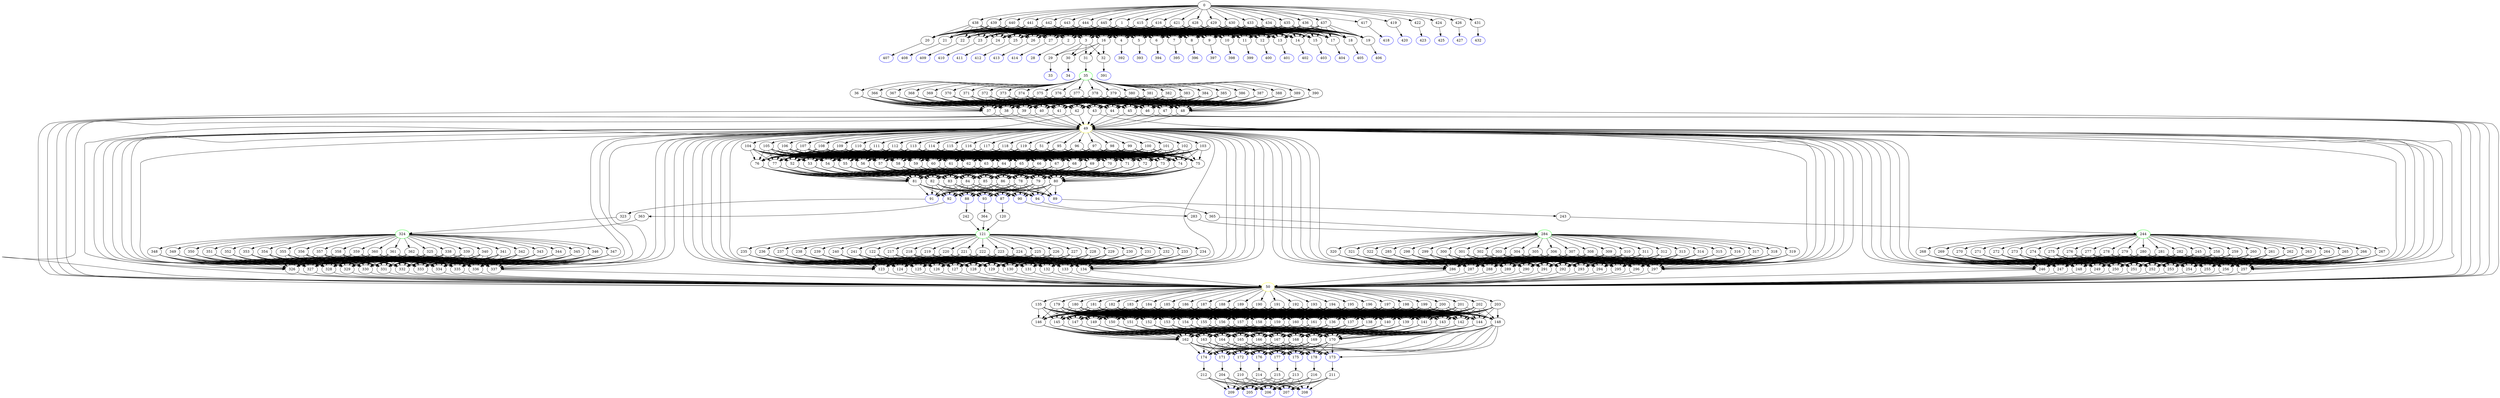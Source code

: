 digraph G {
	0 -> 1;
	0 -> 415;
	0 -> 416;
	0 -> 417;
	0 -> 419;
	0 -> 421;
	0 -> 422;
	0 -> 424;
	0 -> 426;
	0 -> 428;
	0 -> 429;
	0 -> 430;
	0 -> 431;
	0 -> 433;
	0 -> 434;
	0 -> 435;
	0 -> 436;
	0 -> 437;
	0 -> 438;
	0 -> 439;
	0 -> 440;
	0 -> 441;
	0 -> 442;
	0 -> 443;
	0 -> 444;
	0 -> 445;
	1 -> 2;
	1 -> 3;
	1 -> 4;
	1 -> 5;
	1 -> 6;
	1 -> 7;
	1 -> 8;
	1 -> 9;
	1 -> 10;
	1 -> 11;
	1 -> 12;
	1 -> 13;
	1 -> 14;
	1 -> 15;
	1 -> 16;
	1 -> 17;
	1 -> 18;
	1 -> 19;
	1 -> 20;
	1 -> 21;
	1 -> 22;
	1 -> 23;
	1 -> 24;
	1 -> 25;
	1 -> 26;
	1 -> 27;
	2 -> "28";
28 [color=blue];
	3 -> 29;
	3 -> 30;
	3 -> 31;
	3 -> 32;
	4 -> "392";
392 [color=blue];
	5 -> "393";
393 [color=blue];
	6 -> "394";
394 [color=blue];
	7 -> "395";
395 [color=blue];
	8 -> "396";
396 [color=blue];
	9 -> "397";
397 [color=blue];
	10 -> "398";
398 [color=blue];
	11 -> "399";
399 [color=blue];
	12 -> "400";
400 [color=blue];
	13 -> "401";
401 [color=blue];
	14 -> "402";
402 [color=blue];
	15 -> "403";
403 [color=blue];
	16 -> 29;
	16 -> 30;
	16 -> 31;
	16 -> 32;
	17 -> "404";
404 [color=blue];
	18 -> "405";
405 [color=blue];
	19 -> "406";
406 [color=blue];
	20 -> "407";
407 [color=blue];
	21 -> "408";
408 [color=blue];
	22 -> "409";
409 [color=blue];
	23 -> "410";
410 [color=blue];
	24 -> "411";
411 [color=blue];
	25 -> "412";
412 [color=blue];
	26 -> "413";
413 [color=blue];
	27 -> "414";
414 [color=blue];
	29 -> "33";
33 [color=blue];
	30 -> "34";
34 [color=blue];
	31 -> "35";
35 [color=green];
	32 -> "391";
391 [color=blue];
	35 -> 36;
	35 -> 366;
	35 -> 367;
	35 -> 368;
	35 -> 369;
	35 -> 370;
	35 -> 371;
	35 -> 372;
	35 -> 373;
	35 -> 374;
	35 -> 375;
	35 -> 376;
	35 -> 377;
	35 -> 378;
	35 -> 379;
	35 -> 380;
	35 -> 381;
	35 -> 382;
	35 -> 383;
	35 -> 384;
	35 -> 385;
	35 -> 386;
	35 -> 387;
	35 -> 388;
	35 -> 389;
	35 -> 390;
	36 -> 37;
	36 -> 38;
	36 -> 39;
	36 -> 40;
	36 -> 41;
	36 -> 42;
	36 -> 43;
	36 -> 44;
	36 -> 45;
	36 -> 46;
	36 -> 47;
	36 -> 48;
	37 -> "49";
49 [color=yellow];
	37 -> "50";
50 [color=yellow];
	38 -> "49";
49 [color=yellow];
	38 -> "50";
50 [color=yellow];
	39 -> "49";
49 [color=yellow];
	39 -> "50";
50 [color=yellow];
	40 -> "49";
49 [color=yellow];
	40 -> "50";
50 [color=yellow];
	41 -> "49";
49 [color=yellow];
	41 -> "50";
50 [color=yellow];
	42 -> "49";
49 [color=yellow];
	42 -> "50";
50 [color=yellow];
	43 -> "49";
49 [color=yellow];
	43 -> "50";
50 [color=yellow];
	44 -> "49";
49 [color=yellow];
	44 -> "50";
50 [color=yellow];
	45 -> "49";
49 [color=yellow];
	45 -> "50";
50 [color=yellow];
	46 -> "49";
49 [color=yellow];
	46 -> "50";
50 [color=yellow];
	47 -> "49";
49 [color=yellow];
	47 -> "50";
50 [color=yellow];
	48 -> "49";
49 [color=yellow];
	48 -> "50";
50 [color=yellow];
	49 -> 51;
	49 -> 95;
	49 -> 96;
	49 -> 97;
	49 -> 98;
	49 -> 99;
	49 -> 100;
	49 -> 101;
	49 -> 102;
	49 -> 103;
	49 -> 104;
	49 -> 105;
	49 -> 106;
	49 -> 107;
	49 -> 108;
	49 -> 109;
	49 -> 110;
	49 -> 111;
	49 -> 112;
	49 -> 113;
	49 -> 114;
	49 -> 115;
	49 -> 116;
	49 -> 117;
	49 -> 118;
	49 -> 119;
	50 -> 135;
	50 -> 179;
	50 -> 180;
	50 -> 181;
	50 -> 182;
	50 -> 183;
	50 -> 184;
	50 -> 185;
	50 -> 186;
	50 -> 187;
	50 -> 188;
	50 -> 189;
	50 -> 190;
	50 -> 191;
	50 -> 192;
	50 -> 193;
	50 -> 194;
	50 -> 195;
	50 -> 196;
	50 -> 197;
	50 -> 198;
	50 -> 199;
	50 -> 200;
	50 -> 201;
	50 -> 202;
	50 -> 203;
	51 -> 52;
	51 -> 53;
	51 -> 54;
	51 -> 55;
	51 -> 56;
	51 -> 57;
	51 -> 58;
	51 -> 59;
	51 -> 60;
	51 -> 61;
	51 -> 62;
	51 -> 63;
	51 -> 64;
	51 -> 65;
	51 -> 66;
	51 -> 67;
	51 -> 68;
	51 -> 69;
	51 -> 70;
	51 -> 71;
	51 -> 72;
	51 -> 73;
	51 -> 74;
	51 -> 75;
	51 -> 76;
	51 -> 77;
	52 -> 78;
	52 -> 79;
	52 -> 80;
	52 -> 81;
	52 -> 82;
	52 -> 83;
	52 -> 84;
	52 -> 85;
	52 -> 86;
	53 -> 78;
	53 -> 79;
	53 -> 80;
	53 -> 81;
	53 -> 82;
	53 -> 83;
	53 -> 84;
	53 -> 85;
	53 -> 86;
	54 -> 78;
	54 -> 79;
	54 -> 80;
	54 -> 81;
	54 -> 82;
	54 -> 83;
	54 -> 84;
	54 -> 85;
	54 -> 86;
	55 -> 78;
	55 -> 79;
	55 -> 80;
	55 -> 81;
	55 -> 82;
	55 -> 83;
	55 -> 84;
	55 -> 85;
	55 -> 86;
	56 -> 78;
	56 -> 79;
	56 -> 80;
	56 -> 81;
	56 -> 82;
	56 -> 83;
	56 -> 84;
	56 -> 85;
	56 -> 86;
	57 -> 78;
	57 -> 79;
	57 -> 80;
	57 -> 81;
	57 -> 82;
	57 -> 83;
	57 -> 84;
	57 -> 85;
	57 -> 86;
	58 -> 78;
	58 -> 79;
	58 -> 80;
	58 -> 81;
	58 -> 82;
	58 -> 83;
	58 -> 84;
	58 -> 85;
	58 -> 86;
	59 -> 78;
	59 -> 79;
	59 -> 80;
	59 -> 81;
	59 -> 82;
	59 -> 83;
	59 -> 84;
	59 -> 85;
	59 -> 86;
	60 -> 78;
	60 -> 79;
	60 -> 80;
	60 -> 81;
	60 -> 82;
	60 -> 83;
	60 -> 84;
	60 -> 85;
	60 -> 86;
	61 -> 78;
	61 -> 79;
	61 -> 80;
	61 -> 81;
	61 -> 82;
	61 -> 83;
	61 -> 84;
	61 -> 85;
	61 -> 86;
	62 -> 78;
	62 -> 79;
	62 -> 80;
	62 -> 81;
	62 -> 82;
	62 -> 83;
	62 -> 84;
	62 -> 85;
	62 -> 86;
	63 -> 78;
	63 -> 79;
	63 -> 80;
	63 -> 81;
	63 -> 82;
	63 -> 83;
	63 -> 84;
	63 -> 85;
	63 -> 86;
	64 -> 78;
	64 -> 79;
	64 -> 80;
	64 -> 81;
	64 -> 82;
	64 -> 83;
	64 -> 84;
	64 -> 85;
	64 -> 86;
	65 -> 78;
	65 -> 79;
	65 -> 80;
	65 -> 81;
	65 -> 82;
	65 -> 83;
	65 -> 84;
	65 -> 85;
	65 -> 86;
	66 -> 78;
	66 -> 79;
	66 -> 80;
	66 -> 81;
	66 -> 82;
	66 -> 83;
	66 -> 84;
	66 -> 85;
	66 -> 86;
	67 -> 78;
	67 -> 79;
	67 -> 80;
	67 -> 81;
	67 -> 82;
	67 -> 83;
	67 -> 84;
	67 -> 85;
	67 -> 86;
	68 -> 78;
	68 -> 79;
	68 -> 80;
	68 -> 81;
	68 -> 82;
	68 -> 83;
	68 -> 84;
	68 -> 85;
	68 -> 86;
	69 -> 78;
	69 -> 79;
	69 -> 80;
	69 -> 81;
	69 -> 82;
	69 -> 83;
	69 -> 84;
	69 -> 85;
	69 -> 86;
	70 -> 78;
	70 -> 79;
	70 -> 80;
	70 -> 81;
	70 -> 82;
	70 -> 83;
	70 -> 84;
	70 -> 85;
	70 -> 86;
	71 -> 78;
	71 -> 79;
	71 -> 80;
	71 -> 81;
	71 -> 82;
	71 -> 83;
	71 -> 84;
	71 -> 85;
	71 -> 86;
	72 -> 78;
	72 -> 79;
	72 -> 80;
	72 -> 81;
	72 -> 82;
	72 -> 83;
	72 -> 84;
	72 -> 85;
	72 -> 86;
	73 -> 78;
	73 -> 79;
	73 -> 80;
	73 -> 81;
	73 -> 82;
	73 -> 83;
	73 -> 84;
	73 -> 85;
	73 -> 86;
	74 -> 78;
	74 -> 79;
	74 -> 80;
	74 -> 81;
	74 -> 82;
	74 -> 83;
	74 -> 84;
	74 -> 85;
	74 -> 86;
	75 -> 78;
	75 -> 79;
	75 -> 80;
	75 -> 81;
	75 -> 82;
	75 -> 83;
	75 -> 84;
	75 -> 85;
	75 -> 86;
	76 -> 78;
	76 -> 79;
	76 -> 80;
	76 -> 81;
	76 -> 82;
	76 -> 83;
	76 -> 84;
	76 -> 85;
	76 -> 86;
	77 -> 78;
	77 -> 79;
	77 -> 80;
	77 -> 81;
	77 -> 82;
	77 -> 83;
	77 -> 84;
	77 -> 85;
	77 -> 86;
	78 -> "87";
87 [color=blue];
	78 -> "88";
88 [color=blue];
	78 -> "89";
89 [color=blue];
	78 -> "90";
90 [color=blue];
	78 -> "91";
91 [color=blue];
	78 -> "92";
92 [color=blue];
	78 -> "93";
93 [color=blue];
	78 -> "94";
94 [color=blue];
	79 -> "87";
87 [color=blue];
	79 -> "88";
88 [color=blue];
	79 -> "89";
89 [color=blue];
	79 -> "90";
90 [color=blue];
	79 -> "91";
91 [color=blue];
	79 -> "92";
92 [color=blue];
	79 -> "93";
93 [color=blue];
	79 -> "94";
94 [color=blue];
	80 -> "87";
87 [color=blue];
	80 -> "88";
88 [color=blue];
	80 -> "89";
89 [color=blue];
	80 -> "90";
90 [color=blue];
	80 -> "91";
91 [color=blue];
	80 -> "92";
92 [color=blue];
	80 -> "93";
93 [color=blue];
	80 -> "94";
94 [color=blue];
	81 -> "87";
87 [color=blue];
	81 -> "88";
88 [color=blue];
	81 -> "89";
89 [color=blue];
	81 -> "90";
90 [color=blue];
	81 -> "91";
91 [color=blue];
	81 -> "92";
92 [color=blue];
	81 -> "93";
93 [color=blue];
	81 -> "94";
94 [color=blue];
	82 -> "87";
87 [color=blue];
	82 -> "88";
88 [color=blue];
	82 -> "89";
89 [color=blue];
	82 -> "90";
90 [color=blue];
	82 -> "91";
91 [color=blue];
	82 -> "92";
92 [color=blue];
	82 -> "93";
93 [color=blue];
	82 -> "94";
94 [color=blue];
	83 -> "87";
87 [color=blue];
	83 -> "88";
88 [color=blue];
	83 -> "89";
89 [color=blue];
	83 -> "90";
90 [color=blue];
	83 -> "91";
91 [color=blue];
	83 -> "92";
92 [color=blue];
	83 -> "93";
93 [color=blue];
	83 -> "94";
94 [color=blue];
	84 -> "87";
87 [color=blue];
	84 -> "88";
88 [color=blue];
	84 -> "89";
89 [color=blue];
	84 -> "90";
90 [color=blue];
	84 -> "91";
91 [color=blue];
	84 -> "92";
92 [color=blue];
	84 -> "93";
93 [color=blue];
	84 -> "94";
94 [color=blue];
	85 -> "87";
87 [color=blue];
	85 -> "88";
88 [color=blue];
	85 -> "89";
89 [color=blue];
	85 -> "90";
90 [color=blue];
	85 -> "91";
91 [color=blue];
	85 -> "92";
92 [color=blue];
	85 -> "93";
93 [color=blue];
	85 -> "94";
94 [color=blue];
	86 -> "87";
87 [color=blue];
	86 -> "88";
88 [color=blue];
	86 -> "89";
89 [color=blue];
	86 -> "90";
90 [color=blue];
	86 -> "91";
91 [color=blue];
	86 -> "92";
92 [color=blue];
	86 -> "93";
93 [color=blue];
	86 -> "94";
94 [color=blue];
	87 -> 120;
	88 -> 242;
	89 -> 243;
	90 -> 283;
	91 -> 323;
	92 -> 363;
	93 -> 364;
	94 -> 365;
	95 -> 52;
	95 -> 53;
	95 -> 54;
	95 -> 55;
	95 -> 56;
	95 -> 57;
	95 -> 58;
	95 -> 59;
	95 -> 60;
	95 -> 61;
	95 -> 62;
	95 -> 63;
	95 -> 64;
	95 -> 65;
	95 -> 66;
	95 -> 67;
	95 -> 68;
	95 -> 69;
	95 -> 70;
	95 -> 71;
	95 -> 72;
	95 -> 73;
	95 -> 74;
	95 -> 75;
	95 -> 76;
	95 -> 77;
	96 -> 52;
	96 -> 53;
	96 -> 54;
	96 -> 55;
	96 -> 56;
	96 -> 57;
	96 -> 58;
	96 -> 59;
	96 -> 60;
	96 -> 61;
	96 -> 62;
	96 -> 63;
	96 -> 64;
	96 -> 65;
	96 -> 66;
	96 -> 67;
	96 -> 68;
	96 -> 69;
	96 -> 70;
	96 -> 71;
	96 -> 72;
	96 -> 73;
	96 -> 74;
	96 -> 75;
	96 -> 76;
	96 -> 77;
	97 -> 52;
	97 -> 53;
	97 -> 54;
	97 -> 55;
	97 -> 56;
	97 -> 57;
	97 -> 58;
	97 -> 59;
	97 -> 60;
	97 -> 61;
	97 -> 62;
	97 -> 63;
	97 -> 64;
	97 -> 65;
	97 -> 66;
	97 -> 67;
	97 -> 68;
	97 -> 69;
	97 -> 70;
	97 -> 71;
	97 -> 72;
	97 -> 73;
	97 -> 74;
	97 -> 75;
	97 -> 76;
	97 -> 77;
	98 -> 52;
	98 -> 53;
	98 -> 54;
	98 -> 55;
	98 -> 56;
	98 -> 57;
	98 -> 58;
	98 -> 59;
	98 -> 60;
	98 -> 61;
	98 -> 62;
	98 -> 63;
	98 -> 64;
	98 -> 65;
	98 -> 66;
	98 -> 67;
	98 -> 68;
	98 -> 69;
	98 -> 70;
	98 -> 71;
	98 -> 72;
	98 -> 73;
	98 -> 74;
	98 -> 75;
	98 -> 76;
	98 -> 77;
	99 -> 52;
	99 -> 53;
	99 -> 54;
	99 -> 55;
	99 -> 56;
	99 -> 57;
	99 -> 58;
	99 -> 59;
	99 -> 60;
	99 -> 61;
	99 -> 62;
	99 -> 63;
	99 -> 64;
	99 -> 65;
	99 -> 66;
	99 -> 67;
	99 -> 68;
	99 -> 69;
	99 -> 70;
	99 -> 71;
	99 -> 72;
	99 -> 73;
	99 -> 74;
	99 -> 75;
	99 -> 76;
	99 -> 77;
	100 -> 52;
	100 -> 53;
	100 -> 54;
	100 -> 55;
	100 -> 56;
	100 -> 57;
	100 -> 58;
	100 -> 59;
	100 -> 60;
	100 -> 61;
	100 -> 62;
	100 -> 63;
	100 -> 64;
	100 -> 65;
	100 -> 66;
	100 -> 67;
	100 -> 68;
	100 -> 69;
	100 -> 70;
	100 -> 71;
	100 -> 72;
	100 -> 73;
	100 -> 74;
	100 -> 75;
	100 -> 76;
	100 -> 77;
	101 -> 52;
	101 -> 53;
	101 -> 54;
	101 -> 55;
	101 -> 56;
	101 -> 57;
	101 -> 58;
	101 -> 59;
	101 -> 60;
	101 -> 61;
	101 -> 62;
	101 -> 63;
	101 -> 64;
	101 -> 65;
	101 -> 66;
	101 -> 67;
	101 -> 68;
	101 -> 69;
	101 -> 70;
	101 -> 71;
	101 -> 72;
	101 -> 73;
	101 -> 74;
	101 -> 75;
	101 -> 76;
	101 -> 77;
	102 -> 52;
	102 -> 53;
	102 -> 54;
	102 -> 55;
	102 -> 56;
	102 -> 57;
	102 -> 58;
	102 -> 59;
	102 -> 60;
	102 -> 61;
	102 -> 62;
	102 -> 63;
	102 -> 64;
	102 -> 65;
	102 -> 66;
	102 -> 67;
	102 -> 68;
	102 -> 69;
	102 -> 70;
	102 -> 71;
	102 -> 72;
	102 -> 73;
	102 -> 74;
	102 -> 75;
	102 -> 76;
	102 -> 77;
	103 -> 52;
	103 -> 53;
	103 -> 54;
	103 -> 55;
	103 -> 56;
	103 -> 57;
	103 -> 58;
	103 -> 59;
	103 -> 60;
	103 -> 61;
	103 -> 62;
	103 -> 63;
	103 -> 64;
	103 -> 65;
	103 -> 66;
	103 -> 67;
	103 -> 68;
	103 -> 69;
	103 -> 70;
	103 -> 71;
	103 -> 72;
	103 -> 73;
	103 -> 74;
	103 -> 75;
	103 -> 76;
	103 -> 77;
	104 -> 52;
	104 -> 53;
	104 -> 54;
	104 -> 55;
	104 -> 56;
	104 -> 57;
	104 -> 58;
	104 -> 59;
	104 -> 60;
	104 -> 61;
	104 -> 62;
	104 -> 63;
	104 -> 64;
	104 -> 65;
	104 -> 66;
	104 -> 67;
	104 -> 68;
	104 -> 69;
	104 -> 70;
	104 -> 71;
	104 -> 72;
	104 -> 73;
	104 -> 74;
	104 -> 75;
	104 -> 76;
	104 -> 77;
	105 -> 52;
	105 -> 53;
	105 -> 54;
	105 -> 55;
	105 -> 56;
	105 -> 57;
	105 -> 58;
	105 -> 59;
	105 -> 60;
	105 -> 61;
	105 -> 62;
	105 -> 63;
	105 -> 64;
	105 -> 65;
	105 -> 66;
	105 -> 67;
	105 -> 68;
	105 -> 69;
	105 -> 70;
	105 -> 71;
	105 -> 72;
	105 -> 73;
	105 -> 74;
	105 -> 75;
	105 -> 76;
	105 -> 77;
	106 -> 52;
	106 -> 53;
	106 -> 54;
	106 -> 55;
	106 -> 56;
	106 -> 57;
	106 -> 58;
	106 -> 59;
	106 -> 60;
	106 -> 61;
	106 -> 62;
	106 -> 63;
	106 -> 64;
	106 -> 65;
	106 -> 66;
	106 -> 67;
	106 -> 68;
	106 -> 69;
	106 -> 70;
	106 -> 71;
	106 -> 72;
	106 -> 73;
	106 -> 74;
	106 -> 75;
	106 -> 76;
	106 -> 77;
	107 -> 52;
	107 -> 53;
	107 -> 54;
	107 -> 55;
	107 -> 56;
	107 -> 57;
	107 -> 58;
	107 -> 59;
	107 -> 60;
	107 -> 61;
	107 -> 62;
	107 -> 63;
	107 -> 64;
	107 -> 65;
	107 -> 66;
	107 -> 67;
	107 -> 68;
	107 -> 69;
	107 -> 70;
	107 -> 71;
	107 -> 72;
	107 -> 73;
	107 -> 74;
	107 -> 75;
	107 -> 76;
	107 -> 77;
	108 -> 52;
	108 -> 53;
	108 -> 54;
	108 -> 55;
	108 -> 56;
	108 -> 57;
	108 -> 58;
	108 -> 59;
	108 -> 60;
	108 -> 61;
	108 -> 62;
	108 -> 63;
	108 -> 64;
	108 -> 65;
	108 -> 66;
	108 -> 67;
	108 -> 68;
	108 -> 69;
	108 -> 70;
	108 -> 71;
	108 -> 72;
	108 -> 73;
	108 -> 74;
	108 -> 75;
	108 -> 76;
	108 -> 77;
	109 -> 52;
	109 -> 53;
	109 -> 54;
	109 -> 55;
	109 -> 56;
	109 -> 57;
	109 -> 58;
	109 -> 59;
	109 -> 60;
	109 -> 61;
	109 -> 62;
	109 -> 63;
	109 -> 64;
	109 -> 65;
	109 -> 66;
	109 -> 67;
	109 -> 68;
	109 -> 69;
	109 -> 70;
	109 -> 71;
	109 -> 72;
	109 -> 73;
	109 -> 74;
	109 -> 75;
	109 -> 76;
	109 -> 77;
	110 -> 52;
	110 -> 53;
	110 -> 54;
	110 -> 55;
	110 -> 56;
	110 -> 57;
	110 -> 58;
	110 -> 59;
	110 -> 60;
	110 -> 61;
	110 -> 62;
	110 -> 63;
	110 -> 64;
	110 -> 65;
	110 -> 66;
	110 -> 67;
	110 -> 68;
	110 -> 69;
	110 -> 70;
	110 -> 71;
	110 -> 72;
	110 -> 73;
	110 -> 74;
	110 -> 75;
	110 -> 76;
	110 -> 77;
	111 -> 52;
	111 -> 53;
	111 -> 54;
	111 -> 55;
	111 -> 56;
	111 -> 57;
	111 -> 58;
	111 -> 59;
	111 -> 60;
	111 -> 61;
	111 -> 62;
	111 -> 63;
	111 -> 64;
	111 -> 65;
	111 -> 66;
	111 -> 67;
	111 -> 68;
	111 -> 69;
	111 -> 70;
	111 -> 71;
	111 -> 72;
	111 -> 73;
	111 -> 74;
	111 -> 75;
	111 -> 76;
	111 -> 77;
	112 -> 52;
	112 -> 53;
	112 -> 54;
	112 -> 55;
	112 -> 56;
	112 -> 57;
	112 -> 58;
	112 -> 59;
	112 -> 60;
	112 -> 61;
	112 -> 62;
	112 -> 63;
	112 -> 64;
	112 -> 65;
	112 -> 66;
	112 -> 67;
	112 -> 68;
	112 -> 69;
	112 -> 70;
	112 -> 71;
	112 -> 72;
	112 -> 73;
	112 -> 74;
	112 -> 75;
	112 -> 76;
	112 -> 77;
	113 -> 52;
	113 -> 53;
	113 -> 54;
	113 -> 55;
	113 -> 56;
	113 -> 57;
	113 -> 58;
	113 -> 59;
	113 -> 60;
	113 -> 61;
	113 -> 62;
	113 -> 63;
	113 -> 64;
	113 -> 65;
	113 -> 66;
	113 -> 67;
	113 -> 68;
	113 -> 69;
	113 -> 70;
	113 -> 71;
	113 -> 72;
	113 -> 73;
	113 -> 74;
	113 -> 75;
	113 -> 76;
	113 -> 77;
	114 -> 52;
	114 -> 53;
	114 -> 54;
	114 -> 55;
	114 -> 56;
	114 -> 57;
	114 -> 58;
	114 -> 59;
	114 -> 60;
	114 -> 61;
	114 -> 62;
	114 -> 63;
	114 -> 64;
	114 -> 65;
	114 -> 66;
	114 -> 67;
	114 -> 68;
	114 -> 69;
	114 -> 70;
	114 -> 71;
	114 -> 72;
	114 -> 73;
	114 -> 74;
	114 -> 75;
	114 -> 76;
	114 -> 77;
	115 -> 52;
	115 -> 53;
	115 -> 54;
	115 -> 55;
	115 -> 56;
	115 -> 57;
	115 -> 58;
	115 -> 59;
	115 -> 60;
	115 -> 61;
	115 -> 62;
	115 -> 63;
	115 -> 64;
	115 -> 65;
	115 -> 66;
	115 -> 67;
	115 -> 68;
	115 -> 69;
	115 -> 70;
	115 -> 71;
	115 -> 72;
	115 -> 73;
	115 -> 74;
	115 -> 75;
	115 -> 76;
	115 -> 77;
	116 -> 52;
	116 -> 53;
	116 -> 54;
	116 -> 55;
	116 -> 56;
	116 -> 57;
	116 -> 58;
	116 -> 59;
	116 -> 60;
	116 -> 61;
	116 -> 62;
	116 -> 63;
	116 -> 64;
	116 -> 65;
	116 -> 66;
	116 -> 67;
	116 -> 68;
	116 -> 69;
	116 -> 70;
	116 -> 71;
	116 -> 72;
	116 -> 73;
	116 -> 74;
	116 -> 75;
	116 -> 76;
	116 -> 77;
	117 -> 52;
	117 -> 53;
	117 -> 54;
	117 -> 55;
	117 -> 56;
	117 -> 57;
	117 -> 58;
	117 -> 59;
	117 -> 60;
	117 -> 61;
	117 -> 62;
	117 -> 63;
	117 -> 64;
	117 -> 65;
	117 -> 66;
	117 -> 67;
	117 -> 68;
	117 -> 69;
	117 -> 70;
	117 -> 71;
	117 -> 72;
	117 -> 73;
	117 -> 74;
	117 -> 75;
	117 -> 76;
	117 -> 77;
	118 -> 52;
	118 -> 53;
	118 -> 54;
	118 -> 55;
	118 -> 56;
	118 -> 57;
	118 -> 58;
	118 -> 59;
	118 -> 60;
	118 -> 61;
	118 -> 62;
	118 -> 63;
	118 -> 64;
	118 -> 65;
	118 -> 66;
	118 -> 67;
	118 -> 68;
	118 -> 69;
	118 -> 70;
	118 -> 71;
	118 -> 72;
	118 -> 73;
	118 -> 74;
	118 -> 75;
	118 -> 76;
	118 -> 77;
	119 -> 52;
	119 -> 53;
	119 -> 54;
	119 -> 55;
	119 -> 56;
	119 -> 57;
	119 -> 58;
	119 -> 59;
	119 -> 60;
	119 -> 61;
	119 -> 62;
	119 -> 63;
	119 -> 64;
	119 -> 65;
	119 -> 66;
	119 -> 67;
	119 -> 68;
	119 -> 69;
	119 -> 70;
	119 -> 71;
	119 -> 72;
	119 -> 73;
	119 -> 74;
	119 -> 75;
	119 -> 76;
	119 -> 77;
	120 -> "121";
121 [color=green];
	121 -> 122;
	121 -> 217;
	121 -> 218;
	121 -> 219;
	121 -> 220;
	121 -> 221;
	121 -> 222;
	121 -> 223;
	121 -> 224;
	121 -> 225;
	121 -> 226;
	121 -> 227;
	121 -> 228;
	121 -> 229;
	121 -> 230;
	121 -> 231;
	121 -> 232;
	121 -> 233;
	121 -> 234;
	121 -> 235;
	121 -> 236;
	121 -> 237;
	121 -> 238;
	121 -> 239;
	121 -> 240;
	121 -> 241;
	122 -> 123;
	122 -> 124;
	122 -> 125;
	122 -> 126;
	122 -> 127;
	122 -> 128;
	122 -> 129;
	122 -> 130;
	122 -> 131;
	122 -> 132;
	122 -> 133;
	122 -> 134;
	123 -> "49";
49 [color=yellow];
	123 -> "50";
50 [color=yellow];
	124 -> "49";
49 [color=yellow];
	124 -> "50";
50 [color=yellow];
	125 -> "49";
49 [color=yellow];
	125 -> "50";
50 [color=yellow];
	126 -> "49";
49 [color=yellow];
	126 -> "50";
50 [color=yellow];
	127 -> "49";
49 [color=yellow];
	127 -> "50";
50 [color=yellow];
	128 -> "49";
49 [color=yellow];
	128 -> "50";
50 [color=yellow];
	129 -> "49";
49 [color=yellow];
	129 -> "50";
50 [color=yellow];
	130 -> "49";
49 [color=yellow];
	130 -> "50";
50 [color=yellow];
	131 -> "49";
49 [color=yellow];
	131 -> "50";
50 [color=yellow];
	132 -> "49";
49 [color=yellow];
	132 -> "50";
50 [color=yellow];
	133 -> "49";
49 [color=yellow];
	133 -> "50";
50 [color=yellow];
	134 -> "49";
49 [color=yellow];
	134 -> "50";
50 [color=yellow];
	135 -> 136;
	135 -> 137;
	135 -> 138;
	135 -> 139;
	135 -> 140;
	135 -> 141;
	135 -> 142;
	135 -> 143;
	135 -> 144;
	135 -> 145;
	135 -> 146;
	135 -> 147;
	135 -> 148;
	135 -> 149;
	135 -> 150;
	135 -> 151;
	135 -> 152;
	135 -> 153;
	135 -> 154;
	135 -> 155;
	135 -> 156;
	135 -> 157;
	135 -> 158;
	135 -> 159;
	135 -> 160;
	135 -> 161;
	136 -> 162;
	136 -> 163;
	136 -> 164;
	136 -> 165;
	136 -> 166;
	136 -> 167;
	136 -> 168;
	136 -> 169;
	136 -> 170;
	137 -> 162;
	137 -> 163;
	137 -> 164;
	137 -> 165;
	137 -> 166;
	137 -> 167;
	137 -> 168;
	137 -> 169;
	137 -> 170;
	138 -> 162;
	138 -> 163;
	138 -> 164;
	138 -> 165;
	138 -> 166;
	138 -> 167;
	138 -> 168;
	138 -> 169;
	138 -> 170;
	139 -> 162;
	139 -> 163;
	139 -> 164;
	139 -> 165;
	139 -> 166;
	139 -> 167;
	139 -> 168;
	139 -> 169;
	139 -> 170;
	140 -> 162;
	140 -> 163;
	140 -> 164;
	140 -> 165;
	140 -> 166;
	140 -> 167;
	140 -> 168;
	140 -> 169;
	140 -> 170;
	141 -> 162;
	141 -> 163;
	141 -> 164;
	141 -> 165;
	141 -> 166;
	141 -> 167;
	141 -> 168;
	141 -> 169;
	141 -> 170;
	142 -> 162;
	142 -> 163;
	142 -> 164;
	142 -> 165;
	142 -> 166;
	142 -> 167;
	142 -> 168;
	142 -> 169;
	142 -> 170;
	143 -> 162;
	143 -> 163;
	143 -> 164;
	143 -> 165;
	143 -> 166;
	143 -> 167;
	143 -> 168;
	143 -> 169;
	143 -> 170;
	144 -> 162;
	144 -> 163;
	144 -> 164;
	144 -> 165;
	144 -> 166;
	144 -> 167;
	144 -> 168;
	144 -> 169;
	144 -> 170;
	145 -> 162;
	145 -> 163;
	145 -> 164;
	145 -> 165;
	145 -> 166;
	145 -> 167;
	145 -> 168;
	145 -> 169;
	145 -> 170;
	146 -> 162;
	146 -> 163;
	146 -> 164;
	146 -> 165;
	146 -> 166;
	146 -> 167;
	146 -> 168;
	146 -> 169;
	146 -> 170;
	147 -> 162;
	147 -> 163;
	147 -> 164;
	147 -> 165;
	147 -> 166;
	147 -> 167;
	147 -> 168;
	147 -> 169;
	147 -> 170;
	148 -> "171";
171 [color=blue];
	148 -> "172";
172 [color=blue];
	148 -> "173";
173 [color=blue];
	148 -> "174";
174 [color=blue];
	148 -> "175";
175 [color=blue];
	148 -> "176";
176 [color=blue];
	148 -> "177";
177 [color=blue];
	148 -> "178";
178 [color=blue];
	149 -> 162;
	149 -> 163;
	149 -> 164;
	149 -> 165;
	149 -> 166;
	149 -> 167;
	149 -> 168;
	149 -> 169;
	149 -> 170;
	150 -> 162;
	150 -> 163;
	150 -> 164;
	150 -> 165;
	150 -> 166;
	150 -> 167;
	150 -> 168;
	150 -> 169;
	150 -> 170;
	151 -> 162;
	151 -> 163;
	151 -> 164;
	151 -> 165;
	151 -> 166;
	151 -> 167;
	151 -> 168;
	151 -> 169;
	151 -> 170;
	152 -> 162;
	152 -> 163;
	152 -> 164;
	152 -> 165;
	152 -> 166;
	152 -> 167;
	152 -> 168;
	152 -> 169;
	152 -> 170;
	153 -> 162;
	153 -> 163;
	153 -> 164;
	153 -> 165;
	153 -> 166;
	153 -> 167;
	153 -> 168;
	153 -> 169;
	153 -> 170;
	154 -> 162;
	154 -> 163;
	154 -> 164;
	154 -> 165;
	154 -> 166;
	154 -> 167;
	154 -> 168;
	154 -> 169;
	154 -> 170;
	155 -> 162;
	155 -> 163;
	155 -> 164;
	155 -> 165;
	155 -> 166;
	155 -> 167;
	155 -> 168;
	155 -> 169;
	155 -> 170;
	156 -> 162;
	156 -> 163;
	156 -> 164;
	156 -> 165;
	156 -> 166;
	156 -> 167;
	156 -> 168;
	156 -> 169;
	156 -> 170;
	157 -> 162;
	157 -> 163;
	157 -> 164;
	157 -> 165;
	157 -> 166;
	157 -> 167;
	157 -> 168;
	157 -> 169;
	157 -> 170;
	158 -> 162;
	158 -> 163;
	158 -> 164;
	158 -> 165;
	158 -> 166;
	158 -> 167;
	158 -> 168;
	158 -> 169;
	158 -> 170;
	159 -> 162;
	159 -> 163;
	159 -> 164;
	159 -> 165;
	159 -> 166;
	159 -> 167;
	159 -> 168;
	159 -> 169;
	159 -> 170;
	160 -> 162;
	160 -> 163;
	160 -> 164;
	160 -> 165;
	160 -> 166;
	160 -> 167;
	160 -> 168;
	160 -> 169;
	160 -> 170;
	161 -> 162;
	161 -> 163;
	161 -> 164;
	161 -> 165;
	161 -> 166;
	161 -> 167;
	161 -> 168;
	161 -> 169;
	161 -> 170;
	162 -> "171";
171 [color=blue];
	162 -> "172";
172 [color=blue];
	162 -> "173";
173 [color=blue];
	162 -> "174";
174 [color=blue];
	162 -> "175";
175 [color=blue];
	162 -> "176";
176 [color=blue];
	162 -> "177";
177 [color=blue];
	162 -> "178";
178 [color=blue];
	163 -> "171";
171 [color=blue];
	163 -> "172";
172 [color=blue];
	163 -> "173";
173 [color=blue];
	163 -> "174";
174 [color=blue];
	163 -> "175";
175 [color=blue];
	163 -> "176";
176 [color=blue];
	163 -> "177";
177 [color=blue];
	163 -> "178";
178 [color=blue];
	164 -> "171";
171 [color=blue];
	164 -> "172";
172 [color=blue];
	164 -> "173";
173 [color=blue];
	164 -> "174";
174 [color=blue];
	164 -> "175";
175 [color=blue];
	164 -> "176";
176 [color=blue];
	164 -> "177";
177 [color=blue];
	164 -> "178";
178 [color=blue];
	165 -> "171";
171 [color=blue];
	165 -> "172";
172 [color=blue];
	165 -> "173";
173 [color=blue];
	165 -> "174";
174 [color=blue];
	165 -> "175";
175 [color=blue];
	165 -> "176";
176 [color=blue];
	165 -> "177";
177 [color=blue];
	165 -> "178";
178 [color=blue];
	166 -> "171";
171 [color=blue];
	166 -> "172";
172 [color=blue];
	166 -> "173";
173 [color=blue];
	166 -> "174";
174 [color=blue];
	166 -> "175";
175 [color=blue];
	166 -> "176";
176 [color=blue];
	166 -> "177";
177 [color=blue];
	166 -> "178";
178 [color=blue];
	167 -> "171";
171 [color=blue];
	167 -> "172";
172 [color=blue];
	167 -> "173";
173 [color=blue];
	167 -> "174";
174 [color=blue];
	167 -> "175";
175 [color=blue];
	167 -> "176";
176 [color=blue];
	167 -> "177";
177 [color=blue];
	167 -> "178";
178 [color=blue];
	168 -> "171";
171 [color=blue];
	168 -> "172";
172 [color=blue];
	168 -> "173";
173 [color=blue];
	168 -> "174";
174 [color=blue];
	168 -> "175";
175 [color=blue];
	168 -> "176";
176 [color=blue];
	168 -> "177";
177 [color=blue];
	168 -> "178";
178 [color=blue];
	169 -> "171";
171 [color=blue];
	169 -> "172";
172 [color=blue];
	169 -> "173";
173 [color=blue];
	169 -> "174";
174 [color=blue];
	169 -> "175";
175 [color=blue];
	169 -> "176";
176 [color=blue];
	169 -> "177";
177 [color=blue];
	169 -> "178";
178 [color=blue];
	170 -> "171";
171 [color=blue];
	170 -> "172";
172 [color=blue];
	170 -> "173";
173 [color=blue];
	170 -> "174";
174 [color=blue];
	170 -> "175";
175 [color=blue];
	170 -> "176";
176 [color=blue];
	170 -> "177";
177 [color=blue];
	170 -> "178";
178 [color=blue];
	171 -> 204;
	172 -> 210;
	173 -> 211;
	174 -> 212;
	175 -> 213;
	176 -> 214;
	177 -> 215;
	178 -> 216;
	179 -> 136;
	179 -> 137;
	179 -> 138;
	179 -> 139;
	179 -> 140;
	179 -> 141;
	179 -> 142;
	179 -> 143;
	179 -> 144;
	179 -> 145;
	179 -> 146;
	179 -> 147;
	179 -> 148;
	179 -> 149;
	179 -> 150;
	179 -> 151;
	179 -> 152;
	179 -> 153;
	179 -> 154;
	179 -> 155;
	179 -> 156;
	179 -> 157;
	179 -> 158;
	179 -> 159;
	179 -> 160;
	179 -> 161;
	180 -> 136;
	180 -> 137;
	180 -> 138;
	180 -> 139;
	180 -> 140;
	180 -> 141;
	180 -> 142;
	180 -> 143;
	180 -> 144;
	180 -> 145;
	180 -> 146;
	180 -> 147;
	180 -> 148;
	180 -> 149;
	180 -> 150;
	180 -> 151;
	180 -> 152;
	180 -> 153;
	180 -> 154;
	180 -> 155;
	180 -> 156;
	180 -> 157;
	180 -> 158;
	180 -> 159;
	180 -> 160;
	180 -> 161;
	181 -> 136;
	181 -> 137;
	181 -> 138;
	181 -> 139;
	181 -> 140;
	181 -> 141;
	181 -> 142;
	181 -> 143;
	181 -> 144;
	181 -> 145;
	181 -> 146;
	181 -> 147;
	181 -> 148;
	181 -> 149;
	181 -> 150;
	181 -> 151;
	181 -> 152;
	181 -> 153;
	181 -> 154;
	181 -> 155;
	181 -> 156;
	181 -> 157;
	181 -> 158;
	181 -> 159;
	181 -> 160;
	181 -> 161;
	182 -> 136;
	182 -> 137;
	182 -> 138;
	182 -> 139;
	182 -> 140;
	182 -> 141;
	182 -> 142;
	182 -> 143;
	182 -> 144;
	182 -> 145;
	182 -> 146;
	182 -> 147;
	182 -> 148;
	182 -> 149;
	182 -> 150;
	182 -> 151;
	182 -> 152;
	182 -> 153;
	182 -> 154;
	182 -> 155;
	182 -> 156;
	182 -> 157;
	182 -> 158;
	182 -> 159;
	182 -> 160;
	182 -> 161;
	183 -> 136;
	183 -> 137;
	183 -> 138;
	183 -> 139;
	183 -> 140;
	183 -> 141;
	183 -> 142;
	183 -> 143;
	183 -> 144;
	183 -> 145;
	183 -> 146;
	183 -> 147;
	183 -> 148;
	183 -> 149;
	183 -> 150;
	183 -> 151;
	183 -> 152;
	183 -> 153;
	183 -> 154;
	183 -> 155;
	183 -> 156;
	183 -> 157;
	183 -> 158;
	183 -> 159;
	183 -> 160;
	183 -> 161;
	184 -> 136;
	184 -> 137;
	184 -> 138;
	184 -> 139;
	184 -> 140;
	184 -> 141;
	184 -> 142;
	184 -> 143;
	184 -> 144;
	184 -> 145;
	184 -> 146;
	184 -> 147;
	184 -> 148;
	184 -> 149;
	184 -> 150;
	184 -> 151;
	184 -> 152;
	184 -> 153;
	184 -> 154;
	184 -> 155;
	184 -> 156;
	184 -> 157;
	184 -> 158;
	184 -> 159;
	184 -> 160;
	184 -> 161;
	185 -> 136;
	185 -> 137;
	185 -> 138;
	185 -> 139;
	185 -> 140;
	185 -> 141;
	185 -> 142;
	185 -> 143;
	185 -> 144;
	185 -> 145;
	185 -> 146;
	185 -> 147;
	185 -> 148;
	185 -> 149;
	185 -> 150;
	185 -> 151;
	185 -> 152;
	185 -> 153;
	185 -> 154;
	185 -> 155;
	185 -> 156;
	185 -> 157;
	185 -> 158;
	185 -> 159;
	185 -> 160;
	185 -> 161;
	186 -> 136;
	186 -> 137;
	186 -> 138;
	186 -> 139;
	186 -> 140;
	186 -> 141;
	186 -> 142;
	186 -> 143;
	186 -> 144;
	186 -> 145;
	186 -> 146;
	186 -> 147;
	186 -> 148;
	186 -> 149;
	186 -> 150;
	186 -> 151;
	186 -> 152;
	186 -> 153;
	186 -> 154;
	186 -> 155;
	186 -> 156;
	186 -> 157;
	186 -> 158;
	186 -> 159;
	186 -> 160;
	186 -> 161;
	187 -> 136;
	187 -> 137;
	187 -> 138;
	187 -> 139;
	187 -> 140;
	187 -> 141;
	187 -> 142;
	187 -> 143;
	187 -> 144;
	187 -> 145;
	187 -> 146;
	187 -> 147;
	187 -> 148;
	187 -> 149;
	187 -> 150;
	187 -> 151;
	187 -> 152;
	187 -> 153;
	187 -> 154;
	187 -> 155;
	187 -> 156;
	187 -> 157;
	187 -> 158;
	187 -> 159;
	187 -> 160;
	187 -> 161;
	188 -> 136;
	188 -> 137;
	188 -> 138;
	188 -> 139;
	188 -> 140;
	188 -> 141;
	188 -> 142;
	188 -> 143;
	188 -> 144;
	188 -> 145;
	188 -> 146;
	188 -> 147;
	188 -> 148;
	188 -> 149;
	188 -> 150;
	188 -> 151;
	188 -> 152;
	188 -> 153;
	188 -> 154;
	188 -> 155;
	188 -> 156;
	188 -> 157;
	188 -> 158;
	188 -> 159;
	188 -> 160;
	188 -> 161;
	189 -> 136;
	189 -> 137;
	189 -> 138;
	189 -> 139;
	189 -> 140;
	189 -> 141;
	189 -> 142;
	189 -> 143;
	189 -> 144;
	189 -> 145;
	189 -> 146;
	189 -> 147;
	189 -> 148;
	189 -> 149;
	189 -> 150;
	189 -> 151;
	189 -> 152;
	189 -> 153;
	189 -> 154;
	189 -> 155;
	189 -> 156;
	189 -> 157;
	189 -> 158;
	189 -> 159;
	189 -> 160;
	189 -> 161;
	190 -> 136;
	190 -> 137;
	190 -> 138;
	190 -> 139;
	190 -> 140;
	190 -> 141;
	190 -> 142;
	190 -> 143;
	190 -> 144;
	190 -> 145;
	190 -> 146;
	190 -> 147;
	190 -> 148;
	190 -> 149;
	190 -> 150;
	190 -> 151;
	190 -> 152;
	190 -> 153;
	190 -> 154;
	190 -> 155;
	190 -> 156;
	190 -> 157;
	190 -> 158;
	190 -> 159;
	190 -> 160;
	190 -> 161;
	191 -> 136;
	191 -> 137;
	191 -> 138;
	191 -> 139;
	191 -> 140;
	191 -> 141;
	191 -> 142;
	191 -> 143;
	191 -> 144;
	191 -> 145;
	191 -> 146;
	191 -> 147;
	191 -> 148;
	191 -> 149;
	191 -> 150;
	191 -> 151;
	191 -> 152;
	191 -> 153;
	191 -> 154;
	191 -> 155;
	191 -> 156;
	191 -> 157;
	191 -> 158;
	191 -> 159;
	191 -> 160;
	191 -> 161;
	192 -> 136;
	192 -> 137;
	192 -> 138;
	192 -> 139;
	192 -> 140;
	192 -> 141;
	192 -> 142;
	192 -> 143;
	192 -> 144;
	192 -> 145;
	192 -> 146;
	192 -> 147;
	192 -> 148;
	192 -> 149;
	192 -> 150;
	192 -> 151;
	192 -> 152;
	192 -> 153;
	192 -> 154;
	192 -> 155;
	192 -> 156;
	192 -> 157;
	192 -> 158;
	192 -> 159;
	192 -> 160;
	192 -> 161;
	193 -> 136;
	193 -> 137;
	193 -> 138;
	193 -> 139;
	193 -> 140;
	193 -> 141;
	193 -> 142;
	193 -> 143;
	193 -> 144;
	193 -> 145;
	193 -> 146;
	193 -> 147;
	193 -> 148;
	193 -> 149;
	193 -> 150;
	193 -> 151;
	193 -> 152;
	193 -> 153;
	193 -> 154;
	193 -> 155;
	193 -> 156;
	193 -> 157;
	193 -> 158;
	193 -> 159;
	193 -> 160;
	193 -> 161;
	194 -> 136;
	194 -> 137;
	194 -> 138;
	194 -> 139;
	194 -> 140;
	194 -> 141;
	194 -> 142;
	194 -> 143;
	194 -> 144;
	194 -> 145;
	194 -> 146;
	194 -> 147;
	194 -> 148;
	194 -> 149;
	194 -> 150;
	194 -> 151;
	194 -> 152;
	194 -> 153;
	194 -> 154;
	194 -> 155;
	194 -> 156;
	194 -> 157;
	194 -> 158;
	194 -> 159;
	194 -> 160;
	194 -> 161;
	195 -> 136;
	195 -> 137;
	195 -> 138;
	195 -> 139;
	195 -> 140;
	195 -> 141;
	195 -> 142;
	195 -> 143;
	195 -> 144;
	195 -> 145;
	195 -> 146;
	195 -> 147;
	195 -> 148;
	195 -> 149;
	195 -> 150;
	195 -> 151;
	195 -> 152;
	195 -> 153;
	195 -> 154;
	195 -> 155;
	195 -> 156;
	195 -> 157;
	195 -> 158;
	195 -> 159;
	195 -> 160;
	195 -> 161;
	196 -> 136;
	196 -> 137;
	196 -> 138;
	196 -> 139;
	196 -> 140;
	196 -> 141;
	196 -> 142;
	196 -> 143;
	196 -> 144;
	196 -> 145;
	196 -> 146;
	196 -> 147;
	196 -> 148;
	196 -> 149;
	196 -> 150;
	196 -> 151;
	196 -> 152;
	196 -> 153;
	196 -> 154;
	196 -> 155;
	196 -> 156;
	196 -> 157;
	196 -> 158;
	196 -> 159;
	196 -> 160;
	196 -> 161;
	197 -> 136;
	197 -> 137;
	197 -> 138;
	197 -> 139;
	197 -> 140;
	197 -> 141;
	197 -> 142;
	197 -> 143;
	197 -> 144;
	197 -> 145;
	197 -> 146;
	197 -> 147;
	197 -> 148;
	197 -> 149;
	197 -> 150;
	197 -> 151;
	197 -> 152;
	197 -> 153;
	197 -> 154;
	197 -> 155;
	197 -> 156;
	197 -> 157;
	197 -> 158;
	197 -> 159;
	197 -> 160;
	197 -> 161;
	198 -> 136;
	198 -> 137;
	198 -> 138;
	198 -> 139;
	198 -> 140;
	198 -> 141;
	198 -> 142;
	198 -> 143;
	198 -> 144;
	198 -> 145;
	198 -> 146;
	198 -> 147;
	198 -> 148;
	198 -> 149;
	198 -> 150;
	198 -> 151;
	198 -> 152;
	198 -> 153;
	198 -> 154;
	198 -> 155;
	198 -> 156;
	198 -> 157;
	198 -> 158;
	198 -> 159;
	198 -> 160;
	198 -> 161;
	199 -> 136;
	199 -> 137;
	199 -> 138;
	199 -> 139;
	199 -> 140;
	199 -> 141;
	199 -> 142;
	199 -> 143;
	199 -> 144;
	199 -> 145;
	199 -> 146;
	199 -> 147;
	199 -> 148;
	199 -> 149;
	199 -> 150;
	199 -> 151;
	199 -> 152;
	199 -> 153;
	199 -> 154;
	199 -> 155;
	199 -> 156;
	199 -> 157;
	199 -> 158;
	199 -> 159;
	199 -> 160;
	199 -> 161;
	200 -> 136;
	200 -> 137;
	200 -> 138;
	200 -> 139;
	200 -> 140;
	200 -> 141;
	200 -> 142;
	200 -> 143;
	200 -> 144;
	200 -> 145;
	200 -> 146;
	200 -> 147;
	200 -> 148;
	200 -> 149;
	200 -> 150;
	200 -> 151;
	200 -> 152;
	200 -> 153;
	200 -> 154;
	200 -> 155;
	200 -> 156;
	200 -> 157;
	200 -> 158;
	200 -> 159;
	200 -> 160;
	200 -> 161;
	201 -> 136;
	201 -> 137;
	201 -> 138;
	201 -> 139;
	201 -> 140;
	201 -> 141;
	201 -> 142;
	201 -> 143;
	201 -> 144;
	201 -> 145;
	201 -> 146;
	201 -> 147;
	201 -> 148;
	201 -> 149;
	201 -> 150;
	201 -> 151;
	201 -> 152;
	201 -> 153;
	201 -> 154;
	201 -> 155;
	201 -> 156;
	201 -> 157;
	201 -> 158;
	201 -> 159;
	201 -> 160;
	201 -> 161;
	202 -> 136;
	202 -> 137;
	202 -> 138;
	202 -> 139;
	202 -> 140;
	202 -> 141;
	202 -> 142;
	202 -> 143;
	202 -> 144;
	202 -> 145;
	202 -> 146;
	202 -> 147;
	202 -> 148;
	202 -> 149;
	202 -> 150;
	202 -> 151;
	202 -> 152;
	202 -> 153;
	202 -> 154;
	202 -> 155;
	202 -> 156;
	202 -> 157;
	202 -> 158;
	202 -> 159;
	202 -> 160;
	202 -> 161;
	203 -> 136;
	203 -> 137;
	203 -> 138;
	203 -> 139;
	203 -> 140;
	203 -> 141;
	203 -> 142;
	203 -> 143;
	203 -> 144;
	203 -> 145;
	203 -> 146;
	203 -> 147;
	203 -> 148;
	203 -> 149;
	203 -> 150;
	203 -> 151;
	203 -> 152;
	203 -> 153;
	203 -> 154;
	203 -> 155;
	203 -> 156;
	203 -> 157;
	203 -> 158;
	203 -> 159;
	203 -> 160;
	203 -> 161;
	204 -> "205";
205 [color=blue];
	204 -> "206";
206 [color=blue];
	204 -> "207";
207 [color=blue];
	204 -> "208";
208 [color=blue];
	204 -> "209";
209 [color=blue];
	210 -> "205";
205 [color=blue];
	210 -> "206";
206 [color=blue];
	210 -> "207";
207 [color=blue];
	210 -> "208";
208 [color=blue];
	210 -> "209";
209 [color=blue];
	211 -> "205";
205 [color=blue];
	211 -> "206";
206 [color=blue];
	211 -> "207";
207 [color=blue];
	211 -> "208";
208 [color=blue];
	211 -> "209";
209 [color=blue];
	212 -> "205";
205 [color=blue];
	212 -> "206";
206 [color=blue];
	212 -> "207";
207 [color=blue];
	212 -> "208";
208 [color=blue];
	212 -> "209";
209 [color=blue];
	213 -> "205";
205 [color=blue];
	213 -> "206";
206 [color=blue];
	213 -> "207";
207 [color=blue];
	213 -> "208";
208 [color=blue];
	213 -> "209";
209 [color=blue];
	214 -> "205";
205 [color=blue];
	214 -> "206";
206 [color=blue];
	214 -> "207";
207 [color=blue];
	214 -> "208";
208 [color=blue];
	214 -> "209";
209 [color=blue];
	215 -> "205";
205 [color=blue];
	215 -> "206";
206 [color=blue];
	215 -> "207";
207 [color=blue];
	215 -> "208";
208 [color=blue];
	215 -> "209";
209 [color=blue];
	216 -> "205";
205 [color=blue];
	216 -> "206";
206 [color=blue];
	216 -> "207";
207 [color=blue];
	216 -> "208";
208 [color=blue];
	216 -> "209";
209 [color=blue];
	217 -> 123;
	217 -> 124;
	217 -> 125;
	217 -> 126;
	217 -> 127;
	217 -> 128;
	217 -> 129;
	217 -> 130;
	217 -> 131;
	217 -> 132;
	217 -> 133;
	217 -> 134;
	218 -> 123;
	218 -> 124;
	218 -> 125;
	218 -> 126;
	218 -> 127;
	218 -> 128;
	218 -> 129;
	218 -> 130;
	218 -> 131;
	218 -> 132;
	218 -> 133;
	218 -> 134;
	219 -> 123;
	219 -> 124;
	219 -> 125;
	219 -> 126;
	219 -> 127;
	219 -> 128;
	219 -> 129;
	219 -> 130;
	219 -> 131;
	219 -> 132;
	219 -> 133;
	219 -> 134;
	220 -> 123;
	220 -> 124;
	220 -> 125;
	220 -> 126;
	220 -> 127;
	220 -> 128;
	220 -> 129;
	220 -> 130;
	220 -> 131;
	220 -> 132;
	220 -> 133;
	220 -> 134;
	221 -> 123;
	221 -> 124;
	221 -> 125;
	221 -> 126;
	221 -> 127;
	221 -> 128;
	221 -> 129;
	221 -> 130;
	221 -> 131;
	221 -> 132;
	221 -> 133;
	221 -> 134;
	222 -> 123;
	222 -> 124;
	222 -> 125;
	222 -> 126;
	222 -> 127;
	222 -> 128;
	222 -> 129;
	222 -> 130;
	222 -> 131;
	222 -> 132;
	222 -> 133;
	222 -> 134;
	223 -> 123;
	223 -> 124;
	223 -> 125;
	223 -> 126;
	223 -> 127;
	223 -> 128;
	223 -> 129;
	223 -> 130;
	223 -> 131;
	223 -> 132;
	223 -> 133;
	223 -> 134;
	224 -> 123;
	224 -> 124;
	224 -> 125;
	224 -> 126;
	224 -> 127;
	224 -> 128;
	224 -> 129;
	224 -> 130;
	224 -> 131;
	224 -> 132;
	224 -> 133;
	224 -> 134;
	225 -> 123;
	225 -> 124;
	225 -> 125;
	225 -> 126;
	225 -> 127;
	225 -> 128;
	225 -> 129;
	225 -> 130;
	225 -> 131;
	225 -> 132;
	225 -> 133;
	225 -> 134;
	226 -> 123;
	226 -> 124;
	226 -> 125;
	226 -> 126;
	226 -> 127;
	226 -> 128;
	226 -> 129;
	226 -> 130;
	226 -> 131;
	226 -> 132;
	226 -> 133;
	226 -> 134;
	227 -> 123;
	227 -> 124;
	227 -> 125;
	227 -> 126;
	227 -> 127;
	227 -> 128;
	227 -> 129;
	227 -> 130;
	227 -> 131;
	227 -> 132;
	227 -> 133;
	227 -> 134;
	228 -> 123;
	228 -> 124;
	228 -> 125;
	228 -> 126;
	228 -> 127;
	228 -> 128;
	228 -> 129;
	228 -> 130;
	228 -> 131;
	228 -> 132;
	228 -> 133;
	228 -> 134;
	229 -> 123;
	229 -> 124;
	229 -> 125;
	229 -> 126;
	229 -> 127;
	229 -> 128;
	229 -> 129;
	229 -> 130;
	229 -> 131;
	229 -> 132;
	229 -> 133;
	229 -> 134;
	230 -> 123;
	230 -> 124;
	230 -> 125;
	230 -> 126;
	230 -> 127;
	230 -> 128;
	230 -> 129;
	230 -> 130;
	230 -> 131;
	230 -> 132;
	230 -> 133;
	230 -> 134;
	231 -> 123;
	231 -> 124;
	231 -> 125;
	231 -> 126;
	231 -> 127;
	231 -> 128;
	231 -> 129;
	231 -> 130;
	231 -> 131;
	231 -> 132;
	231 -> 133;
	231 -> 134;
	232 -> 123;
	232 -> 124;
	232 -> 125;
	232 -> 126;
	232 -> 127;
	232 -> 128;
	232 -> 129;
	232 -> 130;
	232 -> 131;
	232 -> 132;
	232 -> 133;
	232 -> 134;
	233 -> 123;
	233 -> 124;
	233 -> 125;
	233 -> 126;
	233 -> 127;
	233 -> 128;
	233 -> 129;
	233 -> 130;
	233 -> 131;
	233 -> 132;
	233 -> 133;
	233 -> 134;
	234 -> 123;
	234 -> 124;
	234 -> 125;
	234 -> 126;
	234 -> 127;
	234 -> 128;
	234 -> 129;
	234 -> 130;
	234 -> 131;
	234 -> 132;
	234 -> 133;
	234 -> 134;
	235 -> 123;
	235 -> 124;
	235 -> 125;
	235 -> 126;
	235 -> 127;
	235 -> 128;
	235 -> 129;
	235 -> 130;
	235 -> 131;
	235 -> 132;
	235 -> 133;
	235 -> 134;
	236 -> 123;
	236 -> 124;
	236 -> 125;
	236 -> 126;
	236 -> 127;
	236 -> 128;
	236 -> 129;
	236 -> 130;
	236 -> 131;
	236 -> 132;
	236 -> 133;
	236 -> 134;
	237 -> 123;
	237 -> 124;
	237 -> 125;
	237 -> 126;
	237 -> 127;
	237 -> 128;
	237 -> 129;
	237 -> 130;
	237 -> 131;
	237 -> 132;
	237 -> 133;
	237 -> 134;
	238 -> 123;
	238 -> 124;
	238 -> 125;
	238 -> 126;
	238 -> 127;
	238 -> 128;
	238 -> 129;
	238 -> 130;
	238 -> 131;
	238 -> 132;
	238 -> 133;
	238 -> 134;
	239 -> 123;
	239 -> 124;
	239 -> 125;
	239 -> 126;
	239 -> 127;
	239 -> 128;
	239 -> 129;
	239 -> 130;
	239 -> 131;
	239 -> 132;
	239 -> 133;
	239 -> 134;
	240 -> 123;
	240 -> 124;
	240 -> 125;
	240 -> 126;
	240 -> 127;
	240 -> 128;
	240 -> 129;
	240 -> 130;
	240 -> 131;
	240 -> 132;
	240 -> 133;
	240 -> 134;
	241 -> 123;
	241 -> 124;
	241 -> 125;
	241 -> 126;
	241 -> 127;
	241 -> 128;
	241 -> 129;
	241 -> 130;
	241 -> 131;
	241 -> 132;
	241 -> 133;
	241 -> 134;
	242 -> "121";
121 [color=green];
	243 -> "244";
244 [color=green];
	244 -> 245;
	244 -> 258;
	244 -> 259;
	244 -> 260;
	244 -> 261;
	244 -> 262;
	244 -> 263;
	244 -> 264;
	244 -> 265;
	244 -> 266;
	244 -> 267;
	244 -> 268;
	244 -> 269;
	244 -> 270;
	244 -> 271;
	244 -> 272;
	244 -> 273;
	244 -> 274;
	244 -> 275;
	244 -> 276;
	244 -> 277;
	244 -> 278;
	244 -> 279;
	244 -> 280;
	244 -> 281;
	244 -> 282;
	245 -> 246;
	245 -> 247;
	245 -> 248;
	245 -> 249;
	245 -> 250;
	245 -> 251;
	245 -> 252;
	245 -> 253;
	245 -> 254;
	245 -> 255;
	245 -> 256;
	245 -> 257;
	246 -> "49";
49 [color=yellow];
	246 -> "50";
50 [color=yellow];
	247 -> "49";
49 [color=yellow];
	247 -> "50";
50 [color=yellow];
	248 -> "49";
49 [color=yellow];
	248 -> "50";
50 [color=yellow];
	249 -> "49";
49 [color=yellow];
	249 -> "50";
50 [color=yellow];
	250 -> "49";
49 [color=yellow];
	250 -> "50";
50 [color=yellow];
	251 -> "49";
49 [color=yellow];
	251 -> "50";
50 [color=yellow];
	252 -> "49";
49 [color=yellow];
	252 -> "50";
50 [color=yellow];
	253 -> "49";
49 [color=yellow];
	253 -> "50";
50 [color=yellow];
	254 -> "49";
49 [color=yellow];
	254 -> "50";
50 [color=yellow];
	255 -> "49";
49 [color=yellow];
	255 -> "50";
50 [color=yellow];
	256 -> "49";
49 [color=yellow];
	256 -> "50";
50 [color=yellow];
	257 -> "49";
49 [color=yellow];
	257 -> "50";
50 [color=yellow];
	258 -> 246;
	258 -> 247;
	258 -> 248;
	258 -> 249;
	258 -> 250;
	258 -> 251;
	258 -> 252;
	258 -> 253;
	258 -> 254;
	258 -> 255;
	258 -> 256;
	258 -> 257;
	259 -> 246;
	259 -> 247;
	259 -> 248;
	259 -> 249;
	259 -> 250;
	259 -> 251;
	259 -> 252;
	259 -> 253;
	259 -> 254;
	259 -> 255;
	259 -> 256;
	259 -> 257;
	260 -> 246;
	260 -> 247;
	260 -> 248;
	260 -> 249;
	260 -> 250;
	260 -> 251;
	260 -> 252;
	260 -> 253;
	260 -> 254;
	260 -> 255;
	260 -> 256;
	260 -> 257;
	261 -> 246;
	261 -> 247;
	261 -> 248;
	261 -> 249;
	261 -> 250;
	261 -> 251;
	261 -> 252;
	261 -> 253;
	261 -> 254;
	261 -> 255;
	261 -> 256;
	261 -> 257;
	262 -> 246;
	262 -> 247;
	262 -> 248;
	262 -> 249;
	262 -> 250;
	262 -> 251;
	262 -> 252;
	262 -> 253;
	262 -> 254;
	262 -> 255;
	262 -> 256;
	262 -> 257;
	263 -> 246;
	263 -> 247;
	263 -> 248;
	263 -> 249;
	263 -> 250;
	263 -> 251;
	263 -> 252;
	263 -> 253;
	263 -> 254;
	263 -> 255;
	263 -> 256;
	263 -> 257;
	264 -> 246;
	264 -> 247;
	264 -> 248;
	264 -> 249;
	264 -> 250;
	264 -> 251;
	264 -> 252;
	264 -> 253;
	264 -> 254;
	264 -> 255;
	264 -> 256;
	264 -> 257;
	265 -> 246;
	265 -> 247;
	265 -> 248;
	265 -> 249;
	265 -> 250;
	265 -> 251;
	265 -> 252;
	265 -> 253;
	265 -> 254;
	265 -> 255;
	265 -> 256;
	265 -> 257;
	266 -> 246;
	266 -> 247;
	266 -> 248;
	266 -> 249;
	266 -> 250;
	266 -> 251;
	266 -> 252;
	266 -> 253;
	266 -> 254;
	266 -> 255;
	266 -> 256;
	266 -> 257;
	267 -> 246;
	267 -> 247;
	267 -> 248;
	267 -> 249;
	267 -> 250;
	267 -> 251;
	267 -> 252;
	267 -> 253;
	267 -> 254;
	267 -> 255;
	267 -> 256;
	267 -> 257;
	268 -> 246;
	268 -> 247;
	268 -> 248;
	268 -> 249;
	268 -> 250;
	268 -> 251;
	268 -> 252;
	268 -> 253;
	268 -> 254;
	268 -> 255;
	268 -> 256;
	268 -> 257;
	269 -> 246;
	269 -> 247;
	269 -> 248;
	269 -> 249;
	269 -> 250;
	269 -> 251;
	269 -> 252;
	269 -> 253;
	269 -> 254;
	269 -> 255;
	269 -> 256;
	269 -> 257;
	270 -> 246;
	270 -> 247;
	270 -> 248;
	270 -> 249;
	270 -> 250;
	270 -> 251;
	270 -> 252;
	270 -> 253;
	270 -> 254;
	270 -> 255;
	270 -> 256;
	270 -> 257;
	271 -> 246;
	271 -> 247;
	271 -> 248;
	271 -> 249;
	271 -> 250;
	271 -> 251;
	271 -> 252;
	271 -> 253;
	271 -> 254;
	271 -> 255;
	271 -> 256;
	271 -> 257;
	272 -> 246;
	272 -> 247;
	272 -> 248;
	272 -> 249;
	272 -> 250;
	272 -> 251;
	272 -> 252;
	272 -> 253;
	272 -> 254;
	272 -> 255;
	272 -> 256;
	272 -> 257;
	273 -> 246;
	273 -> 247;
	273 -> 248;
	273 -> 249;
	273 -> 250;
	273 -> 251;
	273 -> 252;
	273 -> 253;
	273 -> 254;
	273 -> 255;
	273 -> 256;
	273 -> 257;
	274 -> 246;
	274 -> 247;
	274 -> 248;
	274 -> 249;
	274 -> 250;
	274 -> 251;
	274 -> 252;
	274 -> 253;
	274 -> 254;
	274 -> 255;
	274 -> 256;
	274 -> 257;
	275 -> 246;
	275 -> 247;
	275 -> 248;
	275 -> 249;
	275 -> 250;
	275 -> 251;
	275 -> 252;
	275 -> 253;
	275 -> 254;
	275 -> 255;
	275 -> 256;
	275 -> 257;
	276 -> 246;
	276 -> 247;
	276 -> 248;
	276 -> 249;
	276 -> 250;
	276 -> 251;
	276 -> 252;
	276 -> 253;
	276 -> 254;
	276 -> 255;
	276 -> 256;
	276 -> 257;
	277 -> 246;
	277 -> 247;
	277 -> 248;
	277 -> 249;
	277 -> 250;
	277 -> 251;
	277 -> 252;
	277 -> 253;
	277 -> 254;
	277 -> 255;
	277 -> 256;
	277 -> 257;
	278 -> 246;
	278 -> 247;
	278 -> 248;
	278 -> 249;
	278 -> 250;
	278 -> 251;
	278 -> 252;
	278 -> 253;
	278 -> 254;
	278 -> 255;
	278 -> 256;
	278 -> 257;
	279 -> 246;
	279 -> 247;
	279 -> 248;
	279 -> 249;
	279 -> 250;
	279 -> 251;
	279 -> 252;
	279 -> 253;
	279 -> 254;
	279 -> 255;
	279 -> 256;
	279 -> 257;
	280 -> 246;
	280 -> 247;
	280 -> 248;
	280 -> 249;
	280 -> 250;
	280 -> 251;
	280 -> 252;
	280 -> 253;
	280 -> 254;
	280 -> 255;
	280 -> 256;
	280 -> 257;
	281 -> 246;
	281 -> 247;
	281 -> 248;
	281 -> 249;
	281 -> 250;
	281 -> 251;
	281 -> 252;
	281 -> 253;
	281 -> 254;
	281 -> 255;
	281 -> 256;
	281 -> 257;
	282 -> 246;
	282 -> 247;
	282 -> 248;
	282 -> 249;
	282 -> 250;
	282 -> 251;
	282 -> 252;
	282 -> 253;
	282 -> 254;
	282 -> 255;
	282 -> 256;
	282 -> 257;
	283 -> "284";
284 [color=green];
	284 -> 285;
	284 -> 298;
	284 -> 299;
	284 -> 300;
	284 -> 301;
	284 -> 302;
	284 -> 303;
	284 -> 304;
	284 -> 305;
	284 -> 306;
	284 -> 307;
	284 -> 308;
	284 -> 309;
	284 -> 310;
	284 -> 311;
	284 -> 312;
	284 -> 313;
	284 -> 314;
	284 -> 315;
	284 -> 316;
	284 -> 317;
	284 -> 318;
	284 -> 319;
	284 -> 320;
	284 -> 321;
	284 -> 322;
	285 -> 286;
	285 -> 287;
	285 -> 288;
	285 -> 289;
	285 -> 290;
	285 -> 291;
	285 -> 292;
	285 -> 293;
	285 -> 294;
	285 -> 295;
	285 -> 296;
	285 -> 297;
	286 -> "49";
49 [color=yellow];
	286 -> "50";
50 [color=yellow];
	287 -> "49";
49 [color=yellow];
	287 -> "50";
50 [color=yellow];
	288 -> "49";
49 [color=yellow];
	288 -> "50";
50 [color=yellow];
	289 -> "49";
49 [color=yellow];
	289 -> "50";
50 [color=yellow];
	290 -> "49";
49 [color=yellow];
	290 -> "50";
50 [color=yellow];
	291 -> "49";
49 [color=yellow];
	291 -> "50";
50 [color=yellow];
	292 -> "49";
49 [color=yellow];
	292 -> "50";
50 [color=yellow];
	293 -> "49";
49 [color=yellow];
	293 -> "50";
50 [color=yellow];
	294 -> "49";
49 [color=yellow];
	294 -> "50";
50 [color=yellow];
	295 -> "49";
49 [color=yellow];
	295 -> "50";
50 [color=yellow];
	296 -> "49";
49 [color=yellow];
	296 -> "50";
50 [color=yellow];
	297 -> "49";
49 [color=yellow];
	297 -> "50";
50 [color=yellow];
	298 -> 286;
	298 -> 287;
	298 -> 288;
	298 -> 289;
	298 -> 290;
	298 -> 291;
	298 -> 292;
	298 -> 293;
	298 -> 294;
	298 -> 295;
	298 -> 296;
	298 -> 297;
	299 -> 286;
	299 -> 287;
	299 -> 288;
	299 -> 289;
	299 -> 290;
	299 -> 291;
	299 -> 292;
	299 -> 293;
	299 -> 294;
	299 -> 295;
	299 -> 296;
	299 -> 297;
	300 -> 286;
	300 -> 287;
	300 -> 288;
	300 -> 289;
	300 -> 290;
	300 -> 291;
	300 -> 292;
	300 -> 293;
	300 -> 294;
	300 -> 295;
	300 -> 296;
	300 -> 297;
	301 -> 286;
	301 -> 287;
	301 -> 288;
	301 -> 289;
	301 -> 290;
	301 -> 291;
	301 -> 292;
	301 -> 293;
	301 -> 294;
	301 -> 295;
	301 -> 296;
	301 -> 297;
	302 -> 286;
	302 -> 287;
	302 -> 288;
	302 -> 289;
	302 -> 290;
	302 -> 291;
	302 -> 292;
	302 -> 293;
	302 -> 294;
	302 -> 295;
	302 -> 296;
	302 -> 297;
	303 -> 286;
	303 -> 287;
	303 -> 288;
	303 -> 289;
	303 -> 290;
	303 -> 291;
	303 -> 292;
	303 -> 293;
	303 -> 294;
	303 -> 295;
	303 -> 296;
	303 -> 297;
	304 -> 286;
	304 -> 287;
	304 -> 288;
	304 -> 289;
	304 -> 290;
	304 -> 291;
	304 -> 292;
	304 -> 293;
	304 -> 294;
	304 -> 295;
	304 -> 296;
	304 -> 297;
	305 -> 286;
	305 -> 287;
	305 -> 288;
	305 -> 289;
	305 -> 290;
	305 -> 291;
	305 -> 292;
	305 -> 293;
	305 -> 294;
	305 -> 295;
	305 -> 296;
	305 -> 297;
	306 -> 286;
	306 -> 287;
	306 -> 288;
	306 -> 289;
	306 -> 290;
	306 -> 291;
	306 -> 292;
	306 -> 293;
	306 -> 294;
	306 -> 295;
	306 -> 296;
	306 -> 297;
	307 -> 286;
	307 -> 287;
	307 -> 288;
	307 -> 289;
	307 -> 290;
	307 -> 291;
	307 -> 292;
	307 -> 293;
	307 -> 294;
	307 -> 295;
	307 -> 296;
	307 -> 297;
	308 -> 286;
	308 -> 287;
	308 -> 288;
	308 -> 289;
	308 -> 290;
	308 -> 291;
	308 -> 292;
	308 -> 293;
	308 -> 294;
	308 -> 295;
	308 -> 296;
	308 -> 297;
	309 -> 286;
	309 -> 287;
	309 -> 288;
	309 -> 289;
	309 -> 290;
	309 -> 291;
	309 -> 292;
	309 -> 293;
	309 -> 294;
	309 -> 295;
	309 -> 296;
	309 -> 297;
	310 -> 286;
	310 -> 287;
	310 -> 288;
	310 -> 289;
	310 -> 290;
	310 -> 291;
	310 -> 292;
	310 -> 293;
	310 -> 294;
	310 -> 295;
	310 -> 296;
	310 -> 297;
	311 -> 286;
	311 -> 287;
	311 -> 288;
	311 -> 289;
	311 -> 290;
	311 -> 291;
	311 -> 292;
	311 -> 293;
	311 -> 294;
	311 -> 295;
	311 -> 296;
	311 -> 297;
	312 -> 286;
	312 -> 287;
	312 -> 288;
	312 -> 289;
	312 -> 290;
	312 -> 291;
	312 -> 292;
	312 -> 293;
	312 -> 294;
	312 -> 295;
	312 -> 296;
	312 -> 297;
	313 -> 286;
	313 -> 287;
	313 -> 288;
	313 -> 289;
	313 -> 290;
	313 -> 291;
	313 -> 292;
	313 -> 293;
	313 -> 294;
	313 -> 295;
	313 -> 296;
	313 -> 297;
	314 -> 286;
	314 -> 287;
	314 -> 288;
	314 -> 289;
	314 -> 290;
	314 -> 291;
	314 -> 292;
	314 -> 293;
	314 -> 294;
	314 -> 295;
	314 -> 296;
	314 -> 297;
	315 -> 286;
	315 -> 287;
	315 -> 288;
	315 -> 289;
	315 -> 290;
	315 -> 291;
	315 -> 292;
	315 -> 293;
	315 -> 294;
	315 -> 295;
	315 -> 296;
	315 -> 297;
	316 -> 286;
	316 -> 287;
	316 -> 288;
	316 -> 289;
	316 -> 290;
	316 -> 291;
	316 -> 292;
	316 -> 293;
	316 -> 294;
	316 -> 295;
	316 -> 296;
	316 -> 297;
	317 -> 286;
	317 -> 287;
	317 -> 288;
	317 -> 289;
	317 -> 290;
	317 -> 291;
	317 -> 292;
	317 -> 293;
	317 -> 294;
	317 -> 295;
	317 -> 296;
	317 -> 297;
	318 -> 286;
	318 -> 287;
	318 -> 288;
	318 -> 289;
	318 -> 290;
	318 -> 291;
	318 -> 292;
	318 -> 293;
	318 -> 294;
	318 -> 295;
	318 -> 296;
	318 -> 297;
	319 -> 286;
	319 -> 287;
	319 -> 288;
	319 -> 289;
	319 -> 290;
	319 -> 291;
	319 -> 292;
	319 -> 293;
	319 -> 294;
	319 -> 295;
	319 -> 296;
	319 -> 297;
	320 -> 286;
	320 -> 287;
	320 -> 288;
	320 -> 289;
	320 -> 290;
	320 -> 291;
	320 -> 292;
	320 -> 293;
	320 -> 294;
	320 -> 295;
	320 -> 296;
	320 -> 297;
	321 -> 286;
	321 -> 287;
	321 -> 288;
	321 -> 289;
	321 -> 290;
	321 -> 291;
	321 -> 292;
	321 -> 293;
	321 -> 294;
	321 -> 295;
	321 -> 296;
	321 -> 297;
	322 -> 286;
	322 -> 287;
	322 -> 288;
	322 -> 289;
	322 -> 290;
	322 -> 291;
	322 -> 292;
	322 -> 293;
	322 -> 294;
	322 -> 295;
	322 -> 296;
	322 -> 297;
	323 -> "324";
324 [color=green];
	324 -> 325;
	324 -> 338;
	324 -> 339;
	324 -> 340;
	324 -> 341;
	324 -> 342;
	324 -> 343;
	324 -> 344;
	324 -> 345;
	324 -> 346;
	324 -> 347;
	324 -> 348;
	324 -> 349;
	324 -> 350;
	324 -> 351;
	324 -> 352;
	324 -> 353;
	324 -> 354;
	324 -> 355;
	324 -> 356;
	324 -> 357;
	324 -> 358;
	324 -> 359;
	324 -> 360;
	324 -> 361;
	324 -> 362;
	325 -> 326;
	325 -> 327;
	325 -> 328;
	325 -> 329;
	325 -> 330;
	325 -> 331;
	325 -> 332;
	325 -> 333;
	325 -> 334;
	325 -> 335;
	325 -> 336;
	325 -> 337;
	326 -> "49";
49 [color=yellow];
	326 -> "50";
50 [color=yellow];
	327 -> "49";
49 [color=yellow];
	327 -> "50";
50 [color=yellow];
	328 -> "49";
49 [color=yellow];
	328 -> "50";
50 [color=yellow];
	329 -> "49";
49 [color=yellow];
	329 -> "50";
50 [color=yellow];
	330 -> "49";
49 [color=yellow];
	330 -> "50";
50 [color=yellow];
	331 -> "49";
49 [color=yellow];
	331 -> "50";
50 [color=yellow];
	332 -> "49";
49 [color=yellow];
	332 -> "50";
50 [color=yellow];
	333 -> "49";
49 [color=yellow];
	333 -> "50";
50 [color=yellow];
	334 -> "49";
49 [color=yellow];
	334 -> "50";
50 [color=yellow];
	335 -> "49";
49 [color=yellow];
	335 -> "50";
50 [color=yellow];
	336 -> "49";
49 [color=yellow];
	336 -> "50";
50 [color=yellow];
	337 -> "49";
49 [color=yellow];
	337 -> "50";
50 [color=yellow];
	338 -> 326;
	338 -> 327;
	338 -> 328;
	338 -> 329;
	338 -> 330;
	338 -> 331;
	338 -> 332;
	338 -> 333;
	338 -> 334;
	338 -> 335;
	338 -> 336;
	338 -> 337;
	339 -> 326;
	339 -> 327;
	339 -> 328;
	339 -> 329;
	339 -> 330;
	339 -> 331;
	339 -> 332;
	339 -> 333;
	339 -> 334;
	339 -> 335;
	339 -> 336;
	339 -> 337;
	340 -> 326;
	340 -> 327;
	340 -> 328;
	340 -> 329;
	340 -> 330;
	340 -> 331;
	340 -> 332;
	340 -> 333;
	340 -> 334;
	340 -> 335;
	340 -> 336;
	340 -> 337;
	341 -> 326;
	341 -> 327;
	341 -> 328;
	341 -> 329;
	341 -> 330;
	341 -> 331;
	341 -> 332;
	341 -> 333;
	341 -> 334;
	341 -> 335;
	341 -> 336;
	341 -> 337;
	342 -> 326;
	342 -> 327;
	342 -> 328;
	342 -> 329;
	342 -> 330;
	342 -> 331;
	342 -> 332;
	342 -> 333;
	342 -> 334;
	342 -> 335;
	342 -> 336;
	342 -> 337;
	343 -> 326;
	343 -> 327;
	343 -> 328;
	343 -> 329;
	343 -> 330;
	343 -> 331;
	343 -> 332;
	343 -> 333;
	343 -> 334;
	343 -> 335;
	343 -> 336;
	343 -> 337;
	344 -> 326;
	344 -> 327;
	344 -> 328;
	344 -> 329;
	344 -> 330;
	344 -> 331;
	344 -> 332;
	344 -> 333;
	344 -> 334;
	344 -> 335;
	344 -> 336;
	344 -> 337;
	345 -> 326;
	345 -> 327;
	345 -> 328;
	345 -> 329;
	345 -> 330;
	345 -> 331;
	345 -> 332;
	345 -> 333;
	345 -> 334;
	345 -> 335;
	345 -> 336;
	345 -> 337;
	346 -> 326;
	346 -> 327;
	346 -> 328;
	346 -> 329;
	346 -> 330;
	346 -> 331;
	346 -> 332;
	346 -> 333;
	346 -> 334;
	346 -> 335;
	346 -> 336;
	346 -> 337;
	347 -> 326;
	347 -> 327;
	347 -> 328;
	347 -> 329;
	347 -> 330;
	347 -> 331;
	347 -> 332;
	347 -> 333;
	347 -> 334;
	347 -> 335;
	347 -> 336;
	347 -> 337;
	348 -> 326;
	348 -> 327;
	348 -> 328;
	348 -> 329;
	348 -> 330;
	348 -> 331;
	348 -> 332;
	348 -> 333;
	348 -> 334;
	348 -> 335;
	348 -> 336;
	348 -> 337;
	349 -> 326;
	349 -> 327;
	349 -> 328;
	349 -> 329;
	349 -> 330;
	349 -> 331;
	349 -> 332;
	349 -> 333;
	349 -> 334;
	349 -> 335;
	349 -> 336;
	349 -> 337;
	350 -> 326;
	350 -> 327;
	350 -> 328;
	350 -> 329;
	350 -> 330;
	350 -> 331;
	350 -> 332;
	350 -> 333;
	350 -> 334;
	350 -> 335;
	350 -> 336;
	350 -> 337;
	351 -> 326;
	351 -> 327;
	351 -> 328;
	351 -> 329;
	351 -> 330;
	351 -> 331;
	351 -> 332;
	351 -> 333;
	351 -> 334;
	351 -> 335;
	351 -> 336;
	351 -> 337;
	352 -> 326;
	352 -> 327;
	352 -> 328;
	352 -> 329;
	352 -> 330;
	352 -> 331;
	352 -> 332;
	352 -> 333;
	352 -> 334;
	352 -> 335;
	352 -> 336;
	352 -> 337;
	353 -> 326;
	353 -> 327;
	353 -> 328;
	353 -> 329;
	353 -> 330;
	353 -> 331;
	353 -> 332;
	353 -> 333;
	353 -> 334;
	353 -> 335;
	353 -> 336;
	353 -> 337;
	354 -> 326;
	354 -> 327;
	354 -> 328;
	354 -> 329;
	354 -> 330;
	354 -> 331;
	354 -> 332;
	354 -> 333;
	354 -> 334;
	354 -> 335;
	354 -> 336;
	354 -> 337;
	355 -> 326;
	355 -> 327;
	355 -> 328;
	355 -> 329;
	355 -> 330;
	355 -> 331;
	355 -> 332;
	355 -> 333;
	355 -> 334;
	355 -> 335;
	355 -> 336;
	355 -> 337;
	356 -> 326;
	356 -> 327;
	356 -> 328;
	356 -> 329;
	356 -> 330;
	356 -> 331;
	356 -> 332;
	356 -> 333;
	356 -> 334;
	356 -> 335;
	356 -> 336;
	356 -> 337;
	357 -> 326;
	357 -> 327;
	357 -> 328;
	357 -> 329;
	357 -> 330;
	357 -> 331;
	357 -> 332;
	357 -> 333;
	357 -> 334;
	357 -> 335;
	357 -> 336;
	357 -> 337;
	358 -> 326;
	358 -> 327;
	358 -> 328;
	358 -> 329;
	358 -> 330;
	358 -> 331;
	358 -> 332;
	358 -> 333;
	358 -> 334;
	358 -> 335;
	358 -> 336;
	358 -> 337;
	359 -> 326;
	359 -> 327;
	359 -> 328;
	359 -> 329;
	359 -> 330;
	359 -> 331;
	359 -> 332;
	359 -> 333;
	359 -> 334;
	359 -> 335;
	359 -> 336;
	359 -> 337;
	360 -> 326;
	360 -> 327;
	360 -> 328;
	360 -> 329;
	360 -> 330;
	360 -> 331;
	360 -> 332;
	360 -> 333;
	360 -> 334;
	360 -> 335;
	360 -> 336;
	360 -> 337;
	361 -> 326;
	361 -> 327;
	361 -> 328;
	361 -> 329;
	361 -> 330;
	361 -> 331;
	361 -> 332;
	361 -> 333;
	361 -> 334;
	361 -> 335;
	361 -> 336;
	361 -> 337;
	362 -> 326;
	362 -> 327;
	362 -> 328;
	362 -> 329;
	362 -> 330;
	362 -> 331;
	362 -> 332;
	362 -> 333;
	362 -> 334;
	362 -> 335;
	362 -> 336;
	362 -> 337;
	363 -> "324";
324 [color=green];
	364 -> "121";
121 [color=green];
	365 -> "284";
284 [color=green];
	366 -> 37;
	366 -> 38;
	366 -> 39;
	366 -> 40;
	366 -> 41;
	366 -> 42;
	366 -> 43;
	366 -> 44;
	366 -> 45;
	366 -> 46;
	366 -> 47;
	366 -> 48;
	367 -> 37;
	367 -> 38;
	367 -> 39;
	367 -> 40;
	367 -> 41;
	367 -> 42;
	367 -> 43;
	367 -> 44;
	367 -> 45;
	367 -> 46;
	367 -> 47;
	367 -> 48;
	368 -> 37;
	368 -> 38;
	368 -> 39;
	368 -> 40;
	368 -> 41;
	368 -> 42;
	368 -> 43;
	368 -> 44;
	368 -> 45;
	368 -> 46;
	368 -> 47;
	368 -> 48;
	369 -> 37;
	369 -> 38;
	369 -> 39;
	369 -> 40;
	369 -> 41;
	369 -> 42;
	369 -> 43;
	369 -> 44;
	369 -> 45;
	369 -> 46;
	369 -> 47;
	369 -> 48;
	370 -> 37;
	370 -> 38;
	370 -> 39;
	370 -> 40;
	370 -> 41;
	370 -> 42;
	370 -> 43;
	370 -> 44;
	370 -> 45;
	370 -> 46;
	370 -> 47;
	370 -> 48;
	371 -> 37;
	371 -> 38;
	371 -> 39;
	371 -> 40;
	371 -> 41;
	371 -> 42;
	371 -> 43;
	371 -> 44;
	371 -> 45;
	371 -> 46;
	371 -> 47;
	371 -> 48;
	372 -> 37;
	372 -> 38;
	372 -> 39;
	372 -> 40;
	372 -> 41;
	372 -> 42;
	372 -> 43;
	372 -> 44;
	372 -> 45;
	372 -> 46;
	372 -> 47;
	372 -> 48;
	373 -> 37;
	373 -> 38;
	373 -> 39;
	373 -> 40;
	373 -> 41;
	373 -> 42;
	373 -> 43;
	373 -> 44;
	373 -> 45;
	373 -> 46;
	373 -> 47;
	373 -> 48;
	374 -> 37;
	374 -> 38;
	374 -> 39;
	374 -> 40;
	374 -> 41;
	374 -> 42;
	374 -> 43;
	374 -> 44;
	374 -> 45;
	374 -> 46;
	374 -> 47;
	374 -> 48;
	375 -> 37;
	375 -> 38;
	375 -> 39;
	375 -> 40;
	375 -> 41;
	375 -> 42;
	375 -> 43;
	375 -> 44;
	375 -> 45;
	375 -> 46;
	375 -> 47;
	375 -> 48;
	376 -> 37;
	376 -> 38;
	376 -> 39;
	376 -> 40;
	376 -> 41;
	376 -> 42;
	376 -> 43;
	376 -> 44;
	376 -> 45;
	376 -> 46;
	376 -> 47;
	376 -> 48;
	377 -> 37;
	377 -> 38;
	377 -> 39;
	377 -> 40;
	377 -> 41;
	377 -> 42;
	377 -> 43;
	377 -> 44;
	377 -> 45;
	377 -> 46;
	377 -> 47;
	377 -> 48;
	378 -> 37;
	378 -> 38;
	378 -> 39;
	378 -> 40;
	378 -> 41;
	378 -> 42;
	378 -> 43;
	378 -> 44;
	378 -> 45;
	378 -> 46;
	378 -> 47;
	378 -> 48;
	379 -> 37;
	379 -> 38;
	379 -> 39;
	379 -> 40;
	379 -> 41;
	379 -> 42;
	379 -> 43;
	379 -> 44;
	379 -> 45;
	379 -> 46;
	379 -> 47;
	379 -> 48;
	380 -> 37;
	380 -> 38;
	380 -> 39;
	380 -> 40;
	380 -> 41;
	380 -> 42;
	380 -> 43;
	380 -> 44;
	380 -> 45;
	380 -> 46;
	380 -> 47;
	380 -> 48;
	381 -> 37;
	381 -> 38;
	381 -> 39;
	381 -> 40;
	381 -> 41;
	381 -> 42;
	381 -> 43;
	381 -> 44;
	381 -> 45;
	381 -> 46;
	381 -> 47;
	381 -> 48;
	382 -> 37;
	382 -> 38;
	382 -> 39;
	382 -> 40;
	382 -> 41;
	382 -> 42;
	382 -> 43;
	382 -> 44;
	382 -> 45;
	382 -> 46;
	382 -> 47;
	382 -> 48;
	383 -> 37;
	383 -> 38;
	383 -> 39;
	383 -> 40;
	383 -> 41;
	383 -> 42;
	383 -> 43;
	383 -> 44;
	383 -> 45;
	383 -> 46;
	383 -> 47;
	383 -> 48;
	384 -> 37;
	384 -> 38;
	384 -> 39;
	384 -> 40;
	384 -> 41;
	384 -> 42;
	384 -> 43;
	384 -> 44;
	384 -> 45;
	384 -> 46;
	384 -> 47;
	384 -> 48;
	385 -> 37;
	385 -> 38;
	385 -> 39;
	385 -> 40;
	385 -> 41;
	385 -> 42;
	385 -> 43;
	385 -> 44;
	385 -> 45;
	385 -> 46;
	385 -> 47;
	385 -> 48;
	386 -> 37;
	386 -> 38;
	386 -> 39;
	386 -> 40;
	386 -> 41;
	386 -> 42;
	386 -> 43;
	386 -> 44;
	386 -> 45;
	386 -> 46;
	386 -> 47;
	386 -> 48;
	387 -> 37;
	387 -> 38;
	387 -> 39;
	387 -> 40;
	387 -> 41;
	387 -> 42;
	387 -> 43;
	387 -> 44;
	387 -> 45;
	387 -> 46;
	387 -> 47;
	387 -> 48;
	388 -> 37;
	388 -> 38;
	388 -> 39;
	388 -> 40;
	388 -> 41;
	388 -> 42;
	388 -> 43;
	388 -> 44;
	388 -> 45;
	388 -> 46;
	388 -> 47;
	388 -> 48;
	389 -> 37;
	389 -> 38;
	389 -> 39;
	389 -> 40;
	389 -> 41;
	389 -> 42;
	389 -> 43;
	389 -> 44;
	389 -> 45;
	389 -> 46;
	389 -> 47;
	389 -> 48;
	390 -> 37;
	390 -> 38;
	390 -> 39;
	390 -> 40;
	390 -> 41;
	390 -> 42;
	390 -> 43;
	390 -> 44;
	390 -> 45;
	390 -> 46;
	390 -> 47;
	390 -> 48;
	415 -> 2;
	415 -> 3;
	415 -> 4;
	415 -> 5;
	415 -> 6;
	415 -> 7;
	415 -> 8;
	415 -> 9;
	415 -> 10;
	415 -> 11;
	415 -> 12;
	415 -> 13;
	415 -> 14;
	415 -> 15;
	415 -> 16;
	415 -> 17;
	415 -> 18;
	415 -> 19;
	415 -> 20;
	415 -> 21;
	415 -> 22;
	415 -> 23;
	415 -> 24;
	415 -> 25;
	415 -> 26;
	415 -> 27;
	416 -> 2;
	416 -> 3;
	416 -> 4;
	416 -> 5;
	416 -> 6;
	416 -> 7;
	416 -> 8;
	416 -> 9;
	416 -> 10;
	416 -> 11;
	416 -> 12;
	416 -> 13;
	416 -> 14;
	416 -> 15;
	416 -> 16;
	416 -> 17;
	416 -> 18;
	416 -> 19;
	416 -> 20;
	416 -> 21;
	416 -> 22;
	416 -> 23;
	416 -> 24;
	416 -> 25;
	416 -> 26;
	416 -> 27;
	417 -> "418";
418 [color=blue];
	419 -> "420";
420 [color=blue];
	421 -> 2;
	421 -> 3;
	421 -> 4;
	421 -> 5;
	421 -> 6;
	421 -> 7;
	421 -> 8;
	421 -> 9;
	421 -> 10;
	421 -> 11;
	421 -> 12;
	421 -> 13;
	421 -> 14;
	421 -> 15;
	421 -> 16;
	421 -> 17;
	421 -> 18;
	421 -> 19;
	421 -> 20;
	421 -> 21;
	421 -> 22;
	421 -> 23;
	421 -> 24;
	421 -> 25;
	421 -> 26;
	421 -> 27;
	422 -> "423";
423 [color=blue];
	424 -> "425";
425 [color=blue];
	426 -> "427";
427 [color=blue];
	428 -> 2;
	428 -> 3;
	428 -> 4;
	428 -> 5;
	428 -> 6;
	428 -> 7;
	428 -> 8;
	428 -> 9;
	428 -> 10;
	428 -> 11;
	428 -> 12;
	428 -> 13;
	428 -> 14;
	428 -> 15;
	428 -> 16;
	428 -> 17;
	428 -> 18;
	428 -> 19;
	428 -> 20;
	428 -> 21;
	428 -> 22;
	428 -> 23;
	428 -> 24;
	428 -> 25;
	428 -> 26;
	428 -> 27;
	429 -> 2;
	429 -> 3;
	429 -> 4;
	429 -> 5;
	429 -> 6;
	429 -> 7;
	429 -> 8;
	429 -> 9;
	429 -> 10;
	429 -> 11;
	429 -> 12;
	429 -> 13;
	429 -> 14;
	429 -> 15;
	429 -> 16;
	429 -> 17;
	429 -> 18;
	429 -> 19;
	429 -> 20;
	429 -> 21;
	429 -> 22;
	429 -> 23;
	429 -> 24;
	429 -> 25;
	429 -> 26;
	429 -> 27;
	430 -> 2;
	430 -> 3;
	430 -> 4;
	430 -> 5;
	430 -> 6;
	430 -> 7;
	430 -> 8;
	430 -> 9;
	430 -> 10;
	430 -> 11;
	430 -> 12;
	430 -> 13;
	430 -> 14;
	430 -> 15;
	430 -> 16;
	430 -> 17;
	430 -> 18;
	430 -> 19;
	430 -> 20;
	430 -> 21;
	430 -> 22;
	430 -> 23;
	430 -> 24;
	430 -> 25;
	430 -> 26;
	430 -> 27;
	431 -> "432";
432 [color=blue];
	433 -> 2;
	433 -> 3;
	433 -> 4;
	433 -> 5;
	433 -> 6;
	433 -> 7;
	433 -> 8;
	433 -> 9;
	433 -> 10;
	433 -> 11;
	433 -> 12;
	433 -> 13;
	433 -> 14;
	433 -> 15;
	433 -> 16;
	433 -> 17;
	433 -> 18;
	433 -> 19;
	433 -> 20;
	433 -> 21;
	433 -> 22;
	433 -> 23;
	433 -> 24;
	433 -> 25;
	433 -> 26;
	433 -> 27;
	434 -> 2;
	434 -> 3;
	434 -> 4;
	434 -> 5;
	434 -> 6;
	434 -> 7;
	434 -> 8;
	434 -> 9;
	434 -> 10;
	434 -> 11;
	434 -> 12;
	434 -> 13;
	434 -> 14;
	434 -> 15;
	434 -> 16;
	434 -> 17;
	434 -> 18;
	434 -> 19;
	434 -> 20;
	434 -> 21;
	434 -> 22;
	434 -> 23;
	434 -> 24;
	434 -> 25;
	434 -> 26;
	434 -> 27;
	435 -> 2;
	435 -> 3;
	435 -> 4;
	435 -> 5;
	435 -> 6;
	435 -> 7;
	435 -> 8;
	435 -> 9;
	435 -> 10;
	435 -> 11;
	435 -> 12;
	435 -> 13;
	435 -> 14;
	435 -> 15;
	435 -> 16;
	435 -> 17;
	435 -> 18;
	435 -> 19;
	435 -> 20;
	435 -> 21;
	435 -> 22;
	435 -> 23;
	435 -> 24;
	435 -> 25;
	435 -> 26;
	435 -> 27;
	436 -> 2;
	436 -> 3;
	436 -> 4;
	436 -> 5;
	436 -> 6;
	436 -> 7;
	436 -> 8;
	436 -> 9;
	436 -> 10;
	436 -> 11;
	436 -> 12;
	436 -> 13;
	436 -> 14;
	436 -> 15;
	436 -> 16;
	436 -> 17;
	436 -> 18;
	436 -> 19;
	436 -> 20;
	436 -> 21;
	436 -> 22;
	436 -> 23;
	436 -> 24;
	436 -> 25;
	436 -> 26;
	436 -> 27;
	437 -> 2;
	437 -> 3;
	437 -> 4;
	437 -> 5;
	437 -> 6;
	437 -> 7;
	437 -> 8;
	437 -> 9;
	437 -> 10;
	437 -> 11;
	437 -> 12;
	437 -> 13;
	437 -> 14;
	437 -> 15;
	437 -> 16;
	437 -> 17;
	437 -> 18;
	437 -> 19;
	437 -> 20;
	437 -> 21;
	437 -> 22;
	437 -> 23;
	437 -> 24;
	437 -> 25;
	437 -> 26;
	437 -> 27;
	438 -> 2;
	438 -> 3;
	438 -> 4;
	438 -> 5;
	438 -> 6;
	438 -> 7;
	438 -> 8;
	438 -> 9;
	438 -> 10;
	438 -> 11;
	438 -> 12;
	438 -> 13;
	438 -> 14;
	438 -> 15;
	438 -> 16;
	438 -> 17;
	438 -> 18;
	438 -> 19;
	438 -> 20;
	438 -> 21;
	438 -> 22;
	438 -> 23;
	438 -> 24;
	438 -> 25;
	438 -> 26;
	438 -> 27;
	439 -> 2;
	439 -> 3;
	439 -> 4;
	439 -> 5;
	439 -> 6;
	439 -> 7;
	439 -> 8;
	439 -> 9;
	439 -> 10;
	439 -> 11;
	439 -> 12;
	439 -> 13;
	439 -> 14;
	439 -> 15;
	439 -> 16;
	439 -> 17;
	439 -> 18;
	439 -> 19;
	439 -> 20;
	439 -> 21;
	439 -> 22;
	439 -> 23;
	439 -> 24;
	439 -> 25;
	439 -> 26;
	439 -> 27;
	440 -> 2;
	440 -> 3;
	440 -> 4;
	440 -> 5;
	440 -> 6;
	440 -> 7;
	440 -> 8;
	440 -> 9;
	440 -> 10;
	440 -> 11;
	440 -> 12;
	440 -> 13;
	440 -> 14;
	440 -> 15;
	440 -> 16;
	440 -> 17;
	440 -> 18;
	440 -> 19;
	440 -> 20;
	440 -> 21;
	440 -> 22;
	440 -> 23;
	440 -> 24;
	440 -> 25;
	440 -> 26;
	440 -> 27;
	441 -> 2;
	441 -> 3;
	441 -> 4;
	441 -> 5;
	441 -> 6;
	441 -> 7;
	441 -> 8;
	441 -> 9;
	441 -> 10;
	441 -> 11;
	441 -> 12;
	441 -> 13;
	441 -> 14;
	441 -> 15;
	441 -> 16;
	441 -> 17;
	441 -> 18;
	441 -> 19;
	441 -> 20;
	441 -> 21;
	441 -> 22;
	441 -> 23;
	441 -> 24;
	441 -> 25;
	441 -> 26;
	441 -> 27;
	442 -> 2;
	442 -> 3;
	442 -> 4;
	442 -> 5;
	442 -> 6;
	442 -> 7;
	442 -> 8;
	442 -> 9;
	442 -> 10;
	442 -> 11;
	442 -> 12;
	442 -> 13;
	442 -> 14;
	442 -> 15;
	442 -> 16;
	442 -> 17;
	442 -> 18;
	442 -> 19;
	442 -> 20;
	442 -> 21;
	442 -> 22;
	442 -> 23;
	442 -> 24;
	442 -> 25;
	442 -> 26;
	442 -> 27;
	443 -> 2;
	443 -> 3;
	443 -> 4;
	443 -> 5;
	443 -> 6;
	443 -> 7;
	443 -> 8;
	443 -> 9;
	443 -> 10;
	443 -> 11;
	443 -> 12;
	443 -> 13;
	443 -> 14;
	443 -> 15;
	443 -> 16;
	443 -> 17;
	443 -> 18;
	443 -> 19;
	443 -> 20;
	443 -> 21;
	443 -> 22;
	443 -> 23;
	443 -> 24;
	443 -> 25;
	443 -> 26;
	443 -> 27;
	444 -> 2;
	444 -> 3;
	444 -> 4;
	444 -> 5;
	444 -> 6;
	444 -> 7;
	444 -> 8;
	444 -> 9;
	444 -> 10;
	444 -> 11;
	444 -> 12;
	444 -> 13;
	444 -> 14;
	444 -> 15;
	444 -> 16;
	444 -> 17;
	444 -> 18;
	444 -> 19;
	444 -> 20;
	444 -> 21;
	444 -> 22;
	444 -> 23;
	444 -> 24;
	444 -> 25;
	444 -> 26;
	444 -> 27;
	445 -> 2;
	445 -> 3;
	445 -> 4;
	445 -> 5;
	445 -> 6;
	445 -> 7;
	445 -> 8;
	445 -> 9;
	445 -> 10;
	445 -> 11;
	445 -> 12;
	445 -> 13;
	445 -> 14;
	445 -> 15;
	445 -> 16;
	445 -> 17;
	445 -> 18;
	445 -> 19;
	445 -> 20;
	445 -> 21;
	445 -> 22;
	445 -> 23;
	445 -> 24;
	445 -> 25;
	445 -> 26;
	445 -> 27;
}